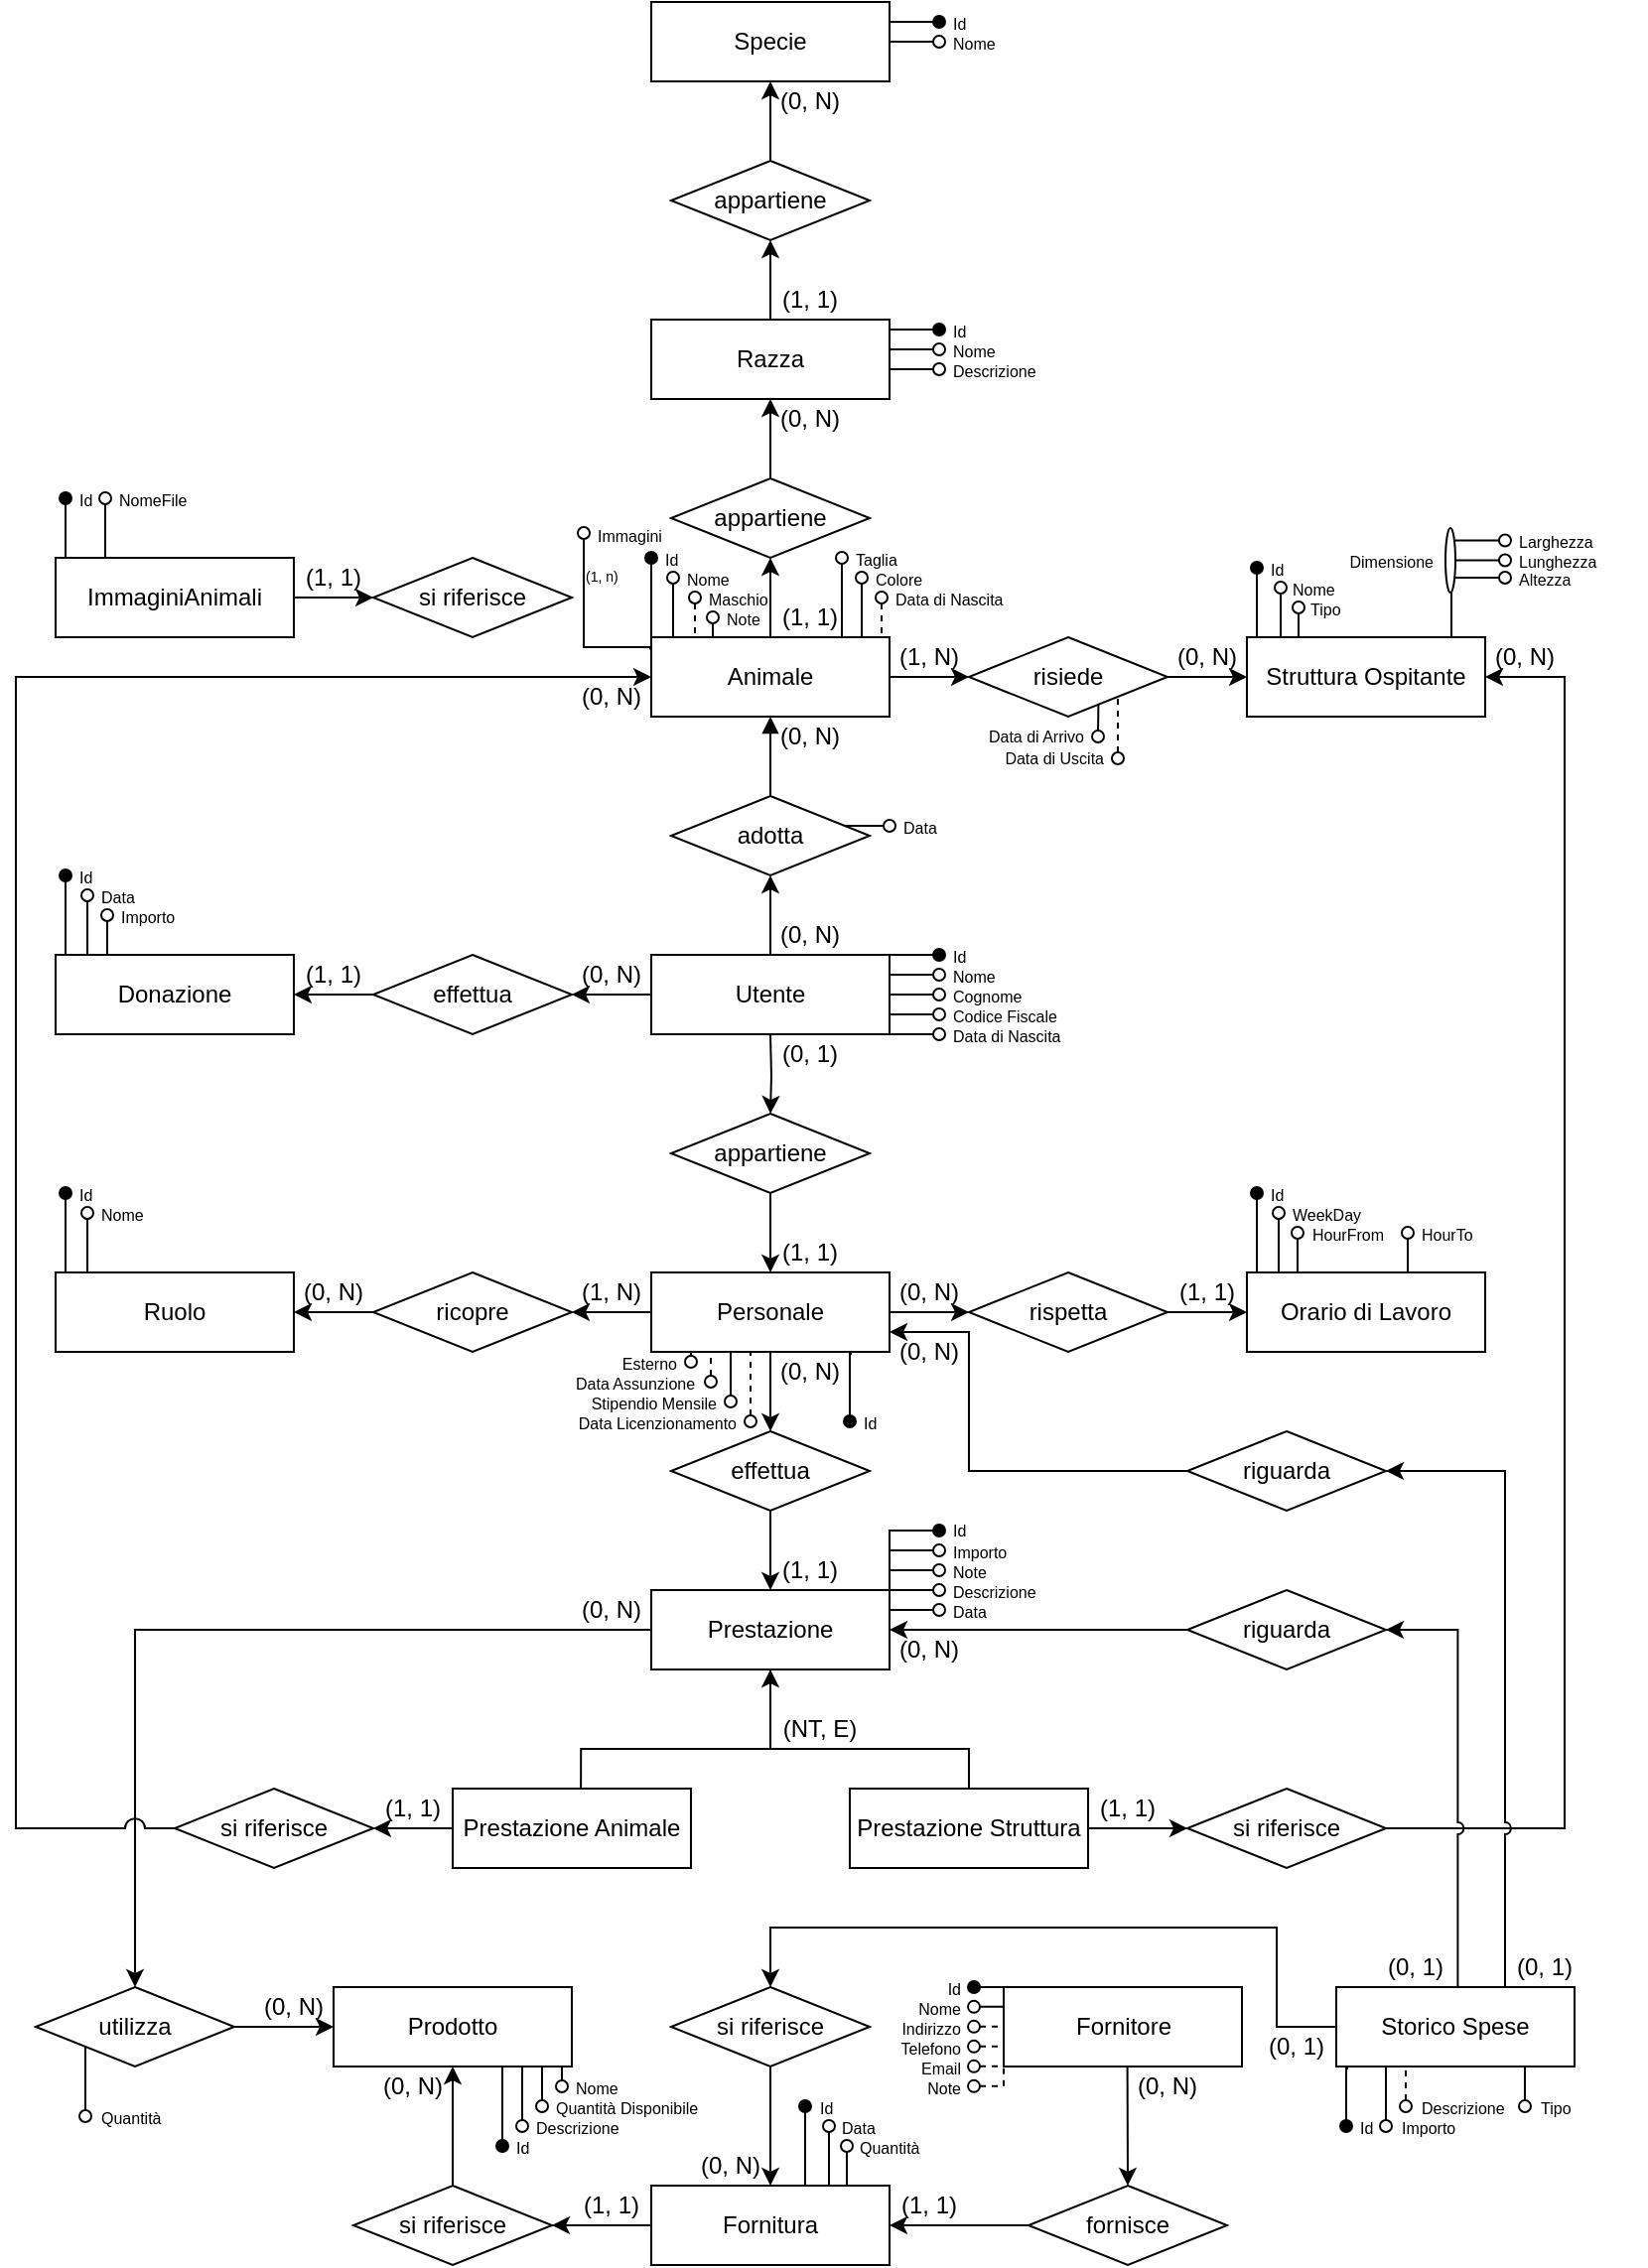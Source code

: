 <mxfile version="23.1.5" type="device">
  <diagram id="C5RBs43oDa-KdzZeNtuy" name="Page-1">
    <mxGraphModel dx="896" dy="494" grid="1" gridSize="5" guides="1" tooltips="1" connect="1" arrows="1" fold="1" page="1" pageScale="1" pageWidth="827" pageHeight="1169" math="0" shadow="0">
      <root>
        <mxCell id="WIyWlLk6GJQsqaUBKTNV-0" />
        <object label="immaginiAnimali" id="BoeIhIVoKbpGk3FmUMQz-182">
          <mxCell parent="WIyWlLk6GJQsqaUBKTNV-0" />
        </object>
        <mxCell id="QWO8vgkVDqZWM68zxsy_-0" value="ImmaginiAnimali" style="rounded=0;whiteSpace=wrap;html=1;" parent="BoeIhIVoKbpGk3FmUMQz-182" vertex="1">
          <mxGeometry x="40" y="300" width="120" height="40" as="geometry" />
        </mxCell>
        <mxCell id="BoeIhIVoKbpGk3FmUMQz-132" value="(1, 1)" style="text;html=1;align=center;verticalAlign=middle;whiteSpace=wrap;rounded=0;" parent="BoeIhIVoKbpGk3FmUMQz-182" vertex="1">
          <mxGeometry x="160" y="300" width="40" height="20" as="geometry" />
        </mxCell>
        <mxCell id="BoeIhIVoKbpGk3FmUMQz-81" value="" style="edgeStyle=orthogonalEdgeStyle;rounded=0;orthogonalLoop=1;jettySize=auto;html=1;" parent="BoeIhIVoKbpGk3FmUMQz-182" source="QWO8vgkVDqZWM68zxsy_-0" target="BoeIhIVoKbpGk3FmUMQz-6" edge="1">
          <mxGeometry relative="1" as="geometry" />
        </mxCell>
        <mxCell id="BoeIhIVoKbpGk3FmUMQz-6" value="si riferisce" style="rhombus;whiteSpace=wrap;html=1;" parent="BoeIhIVoKbpGk3FmUMQz-182" vertex="1">
          <mxGeometry x="200" y="300" width="100" height="40" as="geometry" />
        </mxCell>
        <mxCell id="BoeIhIVoKbpGk3FmUMQz-124" value="&lt;font style=&quot;font-size: 8px;&quot;&gt;NomeFile&lt;/font&gt;" style="text;html=1;align=left;verticalAlign=middle;whiteSpace=wrap;rounded=0;spacingLeft=5;" parent="BoeIhIVoKbpGk3FmUMQz-182" vertex="1">
          <mxGeometry x="65" y="265" width="60" height="10" as="geometry" />
        </mxCell>
        <mxCell id="BoeIhIVoKbpGk3FmUMQz-122" value="&lt;font style=&quot;font-size: 8px;&quot;&gt;Id&lt;/font&gt;" style="text;html=1;align=left;verticalAlign=middle;whiteSpace=wrap;rounded=0;spacingLeft=5;" parent="BoeIhIVoKbpGk3FmUMQz-182" vertex="1">
          <mxGeometry x="45" y="265" width="60" height="10" as="geometry" />
        </mxCell>
        <mxCell id="BoeIhIVoKbpGk3FmUMQz-123" style="edgeStyle=orthogonalEdgeStyle;rounded=0;orthogonalLoop=1;jettySize=auto;html=1;exitX=0;exitY=0.5;exitDx=0;exitDy=0;startArrow=oval;startFill=1;endArrow=none;endFill=0;" parent="BoeIhIVoKbpGk3FmUMQz-182" source="BoeIhIVoKbpGk3FmUMQz-122" edge="1">
          <mxGeometry relative="1" as="geometry">
            <mxPoint x="45" y="300" as="targetPoint" />
            <Array as="points">
              <mxPoint x="45" y="270" />
            </Array>
          </mxGeometry>
        </mxCell>
        <mxCell id="BoeIhIVoKbpGk3FmUMQz-125" style="edgeStyle=orthogonalEdgeStyle;rounded=0;orthogonalLoop=1;jettySize=auto;html=1;exitX=0;exitY=0.5;exitDx=0;exitDy=0;startArrow=oval;startFill=0;endArrow=none;endFill=0;entryX=0.325;entryY=-0.008;entryDx=0;entryDy=0;entryPerimeter=0;" parent="BoeIhIVoKbpGk3FmUMQz-182" source="BoeIhIVoKbpGk3FmUMQz-124" edge="1">
          <mxGeometry relative="1" as="geometry">
            <mxPoint x="64" y="300" as="targetPoint" />
            <Array as="points">
              <mxPoint x="65" y="300" />
            </Array>
          </mxGeometry>
        </mxCell>
        <object label="raffinamento1" id="BoeIhIVoKbpGk3FmUMQz-385">
          <mxCell parent="WIyWlLk6GJQsqaUBKTNV-0" />
        </object>
        <mxCell id="BoeIhIVoKbpGk3FmUMQz-112" value="&lt;font style=&quot;font-size: 8px;&quot;&gt;Id&lt;/font&gt;" style="text;html=1;align=left;verticalAlign=middle;whiteSpace=wrap;rounded=0;spacingLeft=5;" parent="BoeIhIVoKbpGk3FmUMQz-385" vertex="1">
          <mxGeometry x="485" y="180" width="60" height="10" as="geometry" />
        </mxCell>
        <mxCell id="BoeIhIVoKbpGk3FmUMQz-113" style="edgeStyle=orthogonalEdgeStyle;rounded=0;orthogonalLoop=1;jettySize=auto;html=1;exitX=0;exitY=0.5;exitDx=0;exitDy=0;startArrow=oval;startFill=1;endArrow=none;endFill=0;" parent="BoeIhIVoKbpGk3FmUMQz-385" source="BoeIhIVoKbpGk3FmUMQz-112" edge="1">
          <mxGeometry relative="1" as="geometry">
            <mxPoint x="460" y="185" as="targetPoint" />
            <Array as="points">
              <mxPoint x="485" y="185" />
              <mxPoint x="460" y="185" />
            </Array>
          </mxGeometry>
        </mxCell>
        <mxCell id="BoeIhIVoKbpGk3FmUMQz-114" value="&lt;font style=&quot;font-size: 8px;&quot;&gt;Nome&lt;/font&gt;" style="text;html=1;align=left;verticalAlign=middle;whiteSpace=wrap;rounded=0;spacingLeft=5;" parent="BoeIhIVoKbpGk3FmUMQz-385" vertex="1">
          <mxGeometry x="485" y="190" width="60" height="10" as="geometry" />
        </mxCell>
        <mxCell id="BoeIhIVoKbpGk3FmUMQz-115" style="edgeStyle=orthogonalEdgeStyle;rounded=0;orthogonalLoop=1;jettySize=auto;html=1;exitX=0;exitY=0.5;exitDx=0;exitDy=0;startArrow=oval;startFill=0;endArrow=none;endFill=0;" parent="BoeIhIVoKbpGk3FmUMQz-385" source="BoeIhIVoKbpGk3FmUMQz-114" edge="1">
          <mxGeometry relative="1" as="geometry">
            <mxPoint x="460" y="195" as="targetPoint" />
            <Array as="points">
              <mxPoint x="480" y="195" />
            </Array>
          </mxGeometry>
        </mxCell>
        <mxCell id="BoeIhIVoKbpGk3FmUMQz-117" value="&lt;font style=&quot;font-size: 8px;&quot;&gt;Descrizione&lt;/font&gt;" style="text;html=1;align=left;verticalAlign=middle;whiteSpace=wrap;rounded=0;spacingLeft=5;" parent="BoeIhIVoKbpGk3FmUMQz-385" vertex="1">
          <mxGeometry x="485" y="200" width="60" height="10" as="geometry" />
        </mxCell>
        <mxCell id="BoeIhIVoKbpGk3FmUMQz-118" style="edgeStyle=orthogonalEdgeStyle;rounded=0;orthogonalLoop=1;jettySize=auto;html=1;exitX=0;exitY=0.5;exitDx=0;exitDy=0;startArrow=oval;startFill=0;endArrow=none;endFill=0;" parent="BoeIhIVoKbpGk3FmUMQz-385" source="BoeIhIVoKbpGk3FmUMQz-117" edge="1">
          <mxGeometry relative="1" as="geometry">
            <mxPoint x="460" y="205" as="targetPoint" />
            <Array as="points">
              <mxPoint x="480" y="205" />
            </Array>
          </mxGeometry>
        </mxCell>
        <mxCell id="BoeIhIVoKbpGk3FmUMQz-183" value="&lt;font style=&quot;font-size: 8px;&quot;&gt;Id&lt;/font&gt;" style="text;html=1;align=left;verticalAlign=middle;whiteSpace=wrap;rounded=0;spacingLeft=5;" parent="BoeIhIVoKbpGk3FmUMQz-385" vertex="1">
          <mxGeometry x="485" y="25" width="60" height="10" as="geometry" />
        </mxCell>
        <mxCell id="BoeIhIVoKbpGk3FmUMQz-184" style="edgeStyle=orthogonalEdgeStyle;rounded=0;orthogonalLoop=1;jettySize=auto;html=1;exitX=0;exitY=0.5;exitDx=0;exitDy=0;startArrow=oval;startFill=1;endArrow=none;endFill=0;entryX=1;entryY=0.25;entryDx=0;entryDy=0;" parent="BoeIhIVoKbpGk3FmUMQz-385" source="BoeIhIVoKbpGk3FmUMQz-183" target="BoeIhIVoKbpGk3FmUMQz-2" edge="1">
          <mxGeometry relative="1" as="geometry">
            <mxPoint x="460" y="25" as="targetPoint" />
            <Array as="points" />
          </mxGeometry>
        </mxCell>
        <mxCell id="BoeIhIVoKbpGk3FmUMQz-185" value="&lt;font style=&quot;font-size: 8px;&quot;&gt;Nome&lt;/font&gt;" style="text;html=1;align=left;verticalAlign=middle;whiteSpace=wrap;rounded=0;spacingLeft=5;" parent="BoeIhIVoKbpGk3FmUMQz-385" vertex="1">
          <mxGeometry x="485" y="35" width="60" height="10" as="geometry" />
        </mxCell>
        <mxCell id="BoeIhIVoKbpGk3FmUMQz-186" style="edgeStyle=orthogonalEdgeStyle;rounded=0;orthogonalLoop=1;jettySize=auto;html=1;exitX=0;exitY=0.5;exitDx=0;exitDy=0;startArrow=oval;startFill=0;endArrow=none;endFill=0;" parent="BoeIhIVoKbpGk3FmUMQz-385" source="BoeIhIVoKbpGk3FmUMQz-185" edge="1">
          <mxGeometry relative="1" as="geometry">
            <mxPoint x="460" y="40" as="targetPoint" />
            <Array as="points">
              <mxPoint x="480" y="40" />
            </Array>
          </mxGeometry>
        </mxCell>
        <mxCell id="BoeIhIVoKbpGk3FmUMQz-79" value="" style="edgeStyle=orthogonalEdgeStyle;rounded=0;orthogonalLoop=1;jettySize=auto;html=1;" parent="BoeIhIVoKbpGk3FmUMQz-385" source="BoeIhIVoKbpGk3FmUMQz-1" target="BoeIhIVoKbpGk3FmUMQz-4" edge="1">
          <mxGeometry relative="1" as="geometry" />
        </mxCell>
        <mxCell id="BoeIhIVoKbpGk3FmUMQz-1" value="Razza" style="rounded=0;whiteSpace=wrap;html=1;" parent="BoeIhIVoKbpGk3FmUMQz-385" vertex="1">
          <mxGeometry x="340" y="180" width="120" height="40" as="geometry" />
        </mxCell>
        <mxCell id="BoeIhIVoKbpGk3FmUMQz-2" value="Specie" style="rounded=0;whiteSpace=wrap;html=1;" parent="BoeIhIVoKbpGk3FmUMQz-385" vertex="1">
          <mxGeometry x="340" y="20" width="120" height="40" as="geometry" />
        </mxCell>
        <mxCell id="BoeIhIVoKbpGk3FmUMQz-77" value="" style="edgeStyle=orthogonalEdgeStyle;rounded=0;orthogonalLoop=1;jettySize=auto;html=1;" parent="BoeIhIVoKbpGk3FmUMQz-385" source="BoeIhIVoKbpGk3FmUMQz-3" target="BoeIhIVoKbpGk3FmUMQz-5" edge="1">
          <mxGeometry relative="1" as="geometry" />
        </mxCell>
        <mxCell id="BoeIhIVoKbpGk3FmUMQz-80" value="" style="edgeStyle=orthogonalEdgeStyle;rounded=0;orthogonalLoop=1;jettySize=auto;html=1;" parent="BoeIhIVoKbpGk3FmUMQz-385" source="BoeIhIVoKbpGk3FmUMQz-4" target="BoeIhIVoKbpGk3FmUMQz-2" edge="1">
          <mxGeometry relative="1" as="geometry" />
        </mxCell>
        <mxCell id="BoeIhIVoKbpGk3FmUMQz-4" value="appartiene" style="rhombus;whiteSpace=wrap;html=1;" parent="BoeIhIVoKbpGk3FmUMQz-385" vertex="1">
          <mxGeometry x="350" y="100" width="100" height="40" as="geometry" />
        </mxCell>
        <mxCell id="BoeIhIVoKbpGk3FmUMQz-78" value="" style="edgeStyle=orthogonalEdgeStyle;rounded=0;orthogonalLoop=1;jettySize=auto;html=1;" parent="BoeIhIVoKbpGk3FmUMQz-385" source="BoeIhIVoKbpGk3FmUMQz-5" target="BoeIhIVoKbpGk3FmUMQz-1" edge="1">
          <mxGeometry relative="1" as="geometry" />
        </mxCell>
        <mxCell id="BoeIhIVoKbpGk3FmUMQz-5" value="appartiene" style="rhombus;whiteSpace=wrap;html=1;" parent="BoeIhIVoKbpGk3FmUMQz-385" vertex="1">
          <mxGeometry x="350" y="260" width="100" height="40" as="geometry" />
        </mxCell>
        <mxCell id="BoeIhIVoKbpGk3FmUMQz-127" value="(0, N)" style="text;html=1;align=center;verticalAlign=middle;whiteSpace=wrap;rounded=0;" parent="BoeIhIVoKbpGk3FmUMQz-385" vertex="1">
          <mxGeometry x="400" y="60" width="40" height="20" as="geometry" />
        </mxCell>
        <mxCell id="BoeIhIVoKbpGk3FmUMQz-128" value="(1, 1)" style="text;html=1;align=center;verticalAlign=middle;whiteSpace=wrap;rounded=0;" parent="BoeIhIVoKbpGk3FmUMQz-385" vertex="1">
          <mxGeometry x="400" y="160" width="40" height="20" as="geometry" />
        </mxCell>
        <mxCell id="BoeIhIVoKbpGk3FmUMQz-129" value="(0, N)" style="text;html=1;align=center;verticalAlign=middle;whiteSpace=wrap;rounded=0;" parent="BoeIhIVoKbpGk3FmUMQz-385" vertex="1">
          <mxGeometry x="400" y="220" width="40" height="20" as="geometry" />
        </mxCell>
        <mxCell id="BoeIhIVoKbpGk3FmUMQz-130" value="(1, 1)" style="text;html=1;align=center;verticalAlign=middle;whiteSpace=wrap;rounded=0;" parent="BoeIhIVoKbpGk3FmUMQz-385" vertex="1">
          <mxGeometry x="400" y="320" width="40" height="20" as="geometry" />
        </mxCell>
        <object label="Attributi" id="BoeIhIVoKbpGk3FmUMQz-98">
          <mxCell parent="WIyWlLk6GJQsqaUBKTNV-0" />
        </object>
        <mxCell id="BoeIhIVoKbpGk3FmUMQz-236" value="&lt;font style=&quot;font-size: 8px;&quot;&gt;Id&lt;/font&gt;" style="text;html=1;align=left;verticalAlign=middle;whiteSpace=wrap;rounded=0;spacingLeft=5;" parent="BoeIhIVoKbpGk3FmUMQz-98" vertex="1">
          <mxGeometry x="645" y="300" width="15" height="10" as="geometry" />
        </mxCell>
        <mxCell id="BoeIhIVoKbpGk3FmUMQz-237" style="edgeStyle=orthogonalEdgeStyle;rounded=0;orthogonalLoop=1;jettySize=auto;html=1;exitX=0;exitY=0.5;exitDx=0;exitDy=0;startArrow=oval;startFill=1;endArrow=none;endFill=0;" parent="BoeIhIVoKbpGk3FmUMQz-98" source="BoeIhIVoKbpGk3FmUMQz-236" edge="1">
          <mxGeometry relative="1" as="geometry">
            <mxPoint x="645" y="345" as="targetPoint" />
            <Array as="points">
              <mxPoint x="645" y="315" />
            </Array>
          </mxGeometry>
        </mxCell>
        <mxCell id="BoeIhIVoKbpGk3FmUMQz-238" style="edgeStyle=orthogonalEdgeStyle;rounded=0;orthogonalLoop=1;jettySize=auto;html=1;exitX=0;exitY=0.5;exitDx=0;exitDy=0;startArrow=oval;startFill=0;endArrow=none;endFill=0;entryX=0.325;entryY=-0.008;entryDx=0;entryDy=0;entryPerimeter=0;" parent="BoeIhIVoKbpGk3FmUMQz-98" edge="1">
          <mxGeometry relative="1" as="geometry">
            <mxPoint x="656" y="345" as="targetPoint" />
            <Array as="points">
              <mxPoint x="657" y="345" />
            </Array>
            <mxPoint x="657" y="315" as="sourcePoint" />
          </mxGeometry>
        </mxCell>
        <mxCell id="BoeIhIVoKbpGk3FmUMQz-239" value="&lt;font style=&quot;font-size: 8px;&quot;&gt;Nome&lt;/font&gt;" style="text;html=1;align=left;verticalAlign=middle;whiteSpace=wrap;rounded=0;spacingLeft=5;" parent="BoeIhIVoKbpGk3FmUMQz-98" vertex="1">
          <mxGeometry x="656" y="310" width="60" height="10" as="geometry" />
        </mxCell>
        <mxCell id="BoeIhIVoKbpGk3FmUMQz-241" value="&lt;font style=&quot;font-size: 8px;&quot;&gt;Tipo&lt;/font&gt;" style="text;html=1;align=left;verticalAlign=middle;whiteSpace=wrap;rounded=0;spacingLeft=5;" parent="BoeIhIVoKbpGk3FmUMQz-98" vertex="1">
          <mxGeometry x="665" y="320" width="60" height="10" as="geometry" />
        </mxCell>
        <mxCell id="BoeIhIVoKbpGk3FmUMQz-243" style="edgeStyle=orthogonalEdgeStyle;rounded=0;orthogonalLoop=1;jettySize=auto;html=1;exitX=0;exitY=0.5;exitDx=0;exitDy=0;startArrow=oval;startFill=0;endArrow=none;endFill=0;entryX=0.325;entryY=-0.008;entryDx=0;entryDy=0;entryPerimeter=0;" parent="BoeIhIVoKbpGk3FmUMQz-98" edge="1">
          <mxGeometry relative="1" as="geometry">
            <mxPoint x="665" y="355" as="targetPoint" />
            <Array as="points">
              <mxPoint x="666" y="355" />
            </Array>
            <mxPoint x="666" y="325" as="sourcePoint" />
          </mxGeometry>
        </mxCell>
        <mxCell id="BoeIhIVoKbpGk3FmUMQz-244" style="edgeStyle=orthogonalEdgeStyle;rounded=0;orthogonalLoop=1;jettySize=auto;html=1;exitX=0;exitY=0.5;exitDx=0;exitDy=0;startArrow=none;startFill=0;endArrow=none;endFill=0;entryX=0.325;entryY=-0.008;entryDx=0;entryDy=0;entryPerimeter=0;" parent="BoeIhIVoKbpGk3FmUMQz-98" edge="1">
          <mxGeometry relative="1" as="geometry">
            <mxPoint x="742" y="347.5" as="targetPoint" />
            <Array as="points">
              <mxPoint x="743" y="347.5" />
            </Array>
            <mxPoint x="743" y="317.5" as="sourcePoint" />
          </mxGeometry>
        </mxCell>
        <mxCell id="BoeIhIVoKbpGk3FmUMQz-245" value="&lt;font style=&quot;font-size: 8px;&quot;&gt;Dimensione&lt;/font&gt;" style="text;html=1;align=right;verticalAlign=middle;whiteSpace=wrap;rounded=0;spacingLeft=0;spacingRight=-1;" parent="BoeIhIVoKbpGk3FmUMQz-98" vertex="1">
          <mxGeometry x="680" y="296.25" width="55" height="10" as="geometry" />
        </mxCell>
        <mxCell id="BoeIhIVoKbpGk3FmUMQz-248" value="" style="ellipse;whiteSpace=wrap;html=1;" parent="BoeIhIVoKbpGk3FmUMQz-98" vertex="1">
          <mxGeometry x="740" y="285" width="5" height="32.5" as="geometry" />
        </mxCell>
        <mxCell id="BoeIhIVoKbpGk3FmUMQz-249" value="&lt;font style=&quot;font-size: 8px;&quot;&gt;Larghezza&lt;/font&gt;" style="text;html=1;align=left;verticalAlign=middle;whiteSpace=wrap;rounded=0;spacingLeft=5;" parent="BoeIhIVoKbpGk3FmUMQz-98" vertex="1">
          <mxGeometry x="770" y="286.25" width="60" height="10" as="geometry" />
        </mxCell>
        <mxCell id="BoeIhIVoKbpGk3FmUMQz-250" style="edgeStyle=orthogonalEdgeStyle;rounded=0;orthogonalLoop=1;jettySize=auto;html=1;exitX=0;exitY=0.5;exitDx=0;exitDy=0;startArrow=oval;startFill=0;endArrow=none;endFill=0;" parent="BoeIhIVoKbpGk3FmUMQz-98" source="BoeIhIVoKbpGk3FmUMQz-249" edge="1">
          <mxGeometry relative="1" as="geometry">
            <mxPoint x="745" y="291.25" as="targetPoint" />
            <Array as="points">
              <mxPoint x="765" y="291.25" />
            </Array>
          </mxGeometry>
        </mxCell>
        <mxCell id="BoeIhIVoKbpGk3FmUMQz-251" value="&lt;font style=&quot;font-size: 8px;&quot;&gt;Lunghezza&lt;/font&gt;" style="text;html=1;align=left;verticalAlign=middle;whiteSpace=wrap;rounded=0;spacingLeft=5;" parent="BoeIhIVoKbpGk3FmUMQz-98" vertex="1">
          <mxGeometry x="770" y="296.25" width="60" height="10" as="geometry" />
        </mxCell>
        <mxCell id="BoeIhIVoKbpGk3FmUMQz-252" style="edgeStyle=orthogonalEdgeStyle;rounded=0;orthogonalLoop=1;jettySize=auto;html=1;exitX=0;exitY=0.5;exitDx=0;exitDy=0;startArrow=oval;startFill=0;endArrow=none;endFill=0;" parent="BoeIhIVoKbpGk3FmUMQz-98" source="BoeIhIVoKbpGk3FmUMQz-251" edge="1">
          <mxGeometry relative="1" as="geometry">
            <mxPoint x="745" y="301.25" as="targetPoint" />
            <Array as="points">
              <mxPoint x="765" y="301.25" />
            </Array>
          </mxGeometry>
        </mxCell>
        <mxCell id="BoeIhIVoKbpGk3FmUMQz-253" value="&lt;font style=&quot;font-size: 8px;&quot;&gt;Altezza&lt;/font&gt;" style="text;html=1;align=left;verticalAlign=middle;whiteSpace=wrap;rounded=0;spacingLeft=5;" parent="BoeIhIVoKbpGk3FmUMQz-98" vertex="1">
          <mxGeometry x="770" y="305" width="60" height="10" as="geometry" />
        </mxCell>
        <mxCell id="BoeIhIVoKbpGk3FmUMQz-254" style="edgeStyle=orthogonalEdgeStyle;rounded=0;orthogonalLoop=1;jettySize=auto;html=1;exitX=0;exitY=0.5;exitDx=0;exitDy=0;startArrow=oval;startFill=0;endArrow=none;endFill=0;" parent="BoeIhIVoKbpGk3FmUMQz-98" source="BoeIhIVoKbpGk3FmUMQz-253" edge="1">
          <mxGeometry relative="1" as="geometry">
            <mxPoint x="745" y="310" as="targetPoint" />
            <Array as="points">
              <mxPoint x="765" y="310" />
            </Array>
          </mxGeometry>
        </mxCell>
        <mxCell id="BoeIhIVoKbpGk3FmUMQz-289" style="edgeStyle=orthogonalEdgeStyle;rounded=0;orthogonalLoop=1;jettySize=auto;html=1;exitX=0;exitY=0.5;exitDx=0;exitDy=0;startArrow=oval;startFill=0;endArrow=none;endFill=0;" parent="BoeIhIVoKbpGk3FmUMQz-98" source="BoeIhIVoKbpGk3FmUMQz-292" edge="1">
          <mxGeometry relative="1" as="geometry">
            <mxPoint x="460" y="830" as="targetPoint" />
            <Array as="points">
              <mxPoint x="480" y="830" />
            </Array>
          </mxGeometry>
        </mxCell>
        <mxCell id="BoeIhIVoKbpGk3FmUMQz-290" style="edgeStyle=orthogonalEdgeStyle;rounded=0;orthogonalLoop=1;jettySize=auto;html=1;exitX=0;exitY=0.5;exitDx=0;exitDy=0;startArrow=oval;startFill=0;endArrow=none;endFill=0;" parent="BoeIhIVoKbpGk3FmUMQz-98" source="BoeIhIVoKbpGk3FmUMQz-291" edge="1">
          <mxGeometry relative="1" as="geometry">
            <mxPoint x="460" y="820" as="targetPoint" />
            <Array as="points">
              <mxPoint x="485" y="820" />
              <mxPoint x="460" y="820" />
            </Array>
          </mxGeometry>
        </mxCell>
        <mxCell id="BoeIhIVoKbpGk3FmUMQz-291" value="&lt;font style=&quot;font-size: 8px;&quot;&gt;Descrizione&lt;/font&gt;" style="text;html=1;align=left;verticalAlign=middle;whiteSpace=wrap;rounded=0;spacingLeft=5;" parent="BoeIhIVoKbpGk3FmUMQz-98" vertex="1">
          <mxGeometry x="485" y="815" width="60" height="10" as="geometry" />
        </mxCell>
        <mxCell id="BoeIhIVoKbpGk3FmUMQz-292" value="&lt;font style=&quot;font-size: 8px;&quot;&gt;Data&lt;/font&gt;" style="text;html=1;align=left;verticalAlign=middle;whiteSpace=wrap;rounded=0;spacingLeft=5;" parent="BoeIhIVoKbpGk3FmUMQz-98" vertex="1">
          <mxGeometry x="485" y="825" width="60" height="10" as="geometry" />
        </mxCell>
        <mxCell id="BoeIhIVoKbpGk3FmUMQz-293" style="edgeStyle=orthogonalEdgeStyle;rounded=0;orthogonalLoop=1;jettySize=auto;html=1;exitX=0;exitY=0.5;exitDx=0;exitDy=0;startArrow=oval;startFill=1;endArrow=none;endFill=0;entryX=1;entryY=0;entryDx=0;entryDy=0;" parent="BoeIhIVoKbpGk3FmUMQz-98" source="BoeIhIVoKbpGk3FmUMQz-294" edge="1" target="BoeIhIVoKbpGk3FmUMQz-42">
          <mxGeometry relative="1" as="geometry">
            <mxPoint x="460" y="840" as="targetPoint" />
            <Array as="points">
              <mxPoint x="485" y="790" />
              <mxPoint x="460" y="790" />
            </Array>
          </mxGeometry>
        </mxCell>
        <mxCell id="BoeIhIVoKbpGk3FmUMQz-294" value="Id" style="text;html=1;align=left;verticalAlign=middle;whiteSpace=wrap;rounded=0;spacingLeft=5;fontSize=8;" parent="BoeIhIVoKbpGk3FmUMQz-98" vertex="1">
          <mxGeometry x="485" y="785" width="60" height="10" as="geometry" />
        </mxCell>
        <mxCell id="BoeIhIVoKbpGk3FmUMQz-295" style="edgeStyle=orthogonalEdgeStyle;rounded=0;orthogonalLoop=1;jettySize=auto;html=1;exitX=0;exitY=0.5;exitDx=0;exitDy=0;startArrow=oval;startFill=0;endArrow=none;endFill=0;" parent="BoeIhIVoKbpGk3FmUMQz-98" source="BoeIhIVoKbpGk3FmUMQz-296" edge="1">
          <mxGeometry relative="1" as="geometry">
            <mxPoint x="460" y="800" as="targetPoint" />
            <Array as="points">
              <mxPoint x="480" y="800" />
            </Array>
          </mxGeometry>
        </mxCell>
        <mxCell id="BoeIhIVoKbpGk3FmUMQz-296" value="&lt;font style=&quot;font-size: 8px;&quot;&gt;Importo&lt;/font&gt;" style="text;html=1;align=left;verticalAlign=middle;whiteSpace=wrap;rounded=0;spacingLeft=5;" parent="BoeIhIVoKbpGk3FmUMQz-98" vertex="1">
          <mxGeometry x="485" y="795" width="60" height="10" as="geometry" />
        </mxCell>
        <mxCell id="BoeIhIVoKbpGk3FmUMQz-297" style="edgeStyle=orthogonalEdgeStyle;rounded=0;orthogonalLoop=1;jettySize=auto;html=1;exitX=0;exitY=0.5;exitDx=0;exitDy=0;startArrow=oval;startFill=0;endArrow=none;endFill=0;" parent="BoeIhIVoKbpGk3FmUMQz-98" source="BoeIhIVoKbpGk3FmUMQz-298" edge="1">
          <mxGeometry relative="1" as="geometry">
            <mxPoint x="460" y="810" as="targetPoint" />
            <Array as="points">
              <mxPoint x="480" y="810" />
            </Array>
          </mxGeometry>
        </mxCell>
        <mxCell id="BoeIhIVoKbpGk3FmUMQz-298" value="&lt;font style=&quot;font-size: 8px;&quot;&gt;Note&lt;/font&gt;" style="text;html=1;align=left;verticalAlign=middle;whiteSpace=wrap;rounded=0;spacingLeft=5;" parent="BoeIhIVoKbpGk3FmUMQz-98" vertex="1">
          <mxGeometry x="485" y="805" width="85" height="10" as="geometry" />
        </mxCell>
        <mxCell id="BoeIhIVoKbpGk3FmUMQz-300" value="&lt;font style=&quot;font-size: 8px;&quot;&gt;Quantità&lt;/font&gt;" style="text;html=1;align=left;verticalAlign=middle;whiteSpace=wrap;rounded=0;spacingLeft=5;" parent="BoeIhIVoKbpGk3FmUMQz-98" vertex="1">
          <mxGeometry x="56" y="1080" width="60" height="10" as="geometry" />
        </mxCell>
        <mxCell id="BoeIhIVoKbpGk3FmUMQz-336" style="edgeStyle=orthogonalEdgeStyle;rounded=0;orthogonalLoop=1;jettySize=auto;html=1;startArrow=oval;startFill=0;endArrow=none;endFill=0;entryX=0;entryY=1;entryDx=0;entryDy=0;" parent="BoeIhIVoKbpGk3FmUMQz-98" edge="1">
          <mxGeometry relative="1" as="geometry">
            <mxPoint x="710" y="1055" as="targetPoint" />
            <Array as="points">
              <mxPoint x="710" y="1090" />
            </Array>
            <mxPoint x="710" y="1090" as="sourcePoint" />
          </mxGeometry>
        </mxCell>
        <mxCell id="BoeIhIVoKbpGk3FmUMQz-337" style="edgeStyle=orthogonalEdgeStyle;rounded=0;orthogonalLoop=1;jettySize=auto;html=1;exitX=0;exitY=0.5;exitDx=0;exitDy=0;startArrow=oval;startFill=1;endArrow=none;endFill=0;entryX=0.046;entryY=1.022;entryDx=0;entryDy=0;entryPerimeter=0;" parent="BoeIhIVoKbpGk3FmUMQz-98" source="BoeIhIVoKbpGk3FmUMQz-338" edge="1">
          <mxGeometry relative="1" as="geometry">
            <mxPoint x="691" y="1061" as="targetPoint" />
            <Array as="points">
              <mxPoint x="690" y="1090" />
              <mxPoint x="690" y="1061" />
            </Array>
          </mxGeometry>
        </mxCell>
        <mxCell id="BoeIhIVoKbpGk3FmUMQz-338" value="&lt;font style=&quot;font-size: 8px;&quot;&gt;Id&lt;/font&gt;" style="text;html=1;align=left;verticalAlign=middle;whiteSpace=wrap;rounded=0;spacingLeft=5;" parent="BoeIhIVoKbpGk3FmUMQz-98" vertex="1">
          <mxGeometry x="690" y="1085" width="15" height="10" as="geometry" />
        </mxCell>
        <mxCell id="BoeIhIVoKbpGk3FmUMQz-339" value="&lt;font style=&quot;font-size: 8px;&quot;&gt;Importo&lt;/font&gt;" style="text;html=1;align=left;verticalAlign=middle;whiteSpace=wrap;rounded=0;spacingLeft=5;" parent="BoeIhIVoKbpGk3FmUMQz-98" vertex="1">
          <mxGeometry x="711" y="1085" width="60" height="10" as="geometry" />
        </mxCell>
        <mxCell id="BoeIhIVoKbpGk3FmUMQz-340" style="edgeStyle=orthogonalEdgeStyle;rounded=0;orthogonalLoop=1;jettySize=auto;html=1;startArrow=oval;startFill=0;endArrow=none;endFill=0;entryX=0;entryY=1;entryDx=0;entryDy=0;dashed=1;" parent="BoeIhIVoKbpGk3FmUMQz-98" edge="1">
          <mxGeometry relative="1" as="geometry">
            <mxPoint x="720" y="1045" as="targetPoint" />
            <Array as="points">
              <mxPoint x="720" y="1080" />
            </Array>
            <mxPoint x="720" y="1080" as="sourcePoint" />
          </mxGeometry>
        </mxCell>
        <mxCell id="BoeIhIVoKbpGk3FmUMQz-342" value="&lt;font style=&quot;font-size: 8px;&quot;&gt;Descrizione&lt;/font&gt;" style="text;html=1;align=left;verticalAlign=middle;whiteSpace=wrap;rounded=0;spacingLeft=5;" parent="BoeIhIVoKbpGk3FmUMQz-98" vertex="1">
          <mxGeometry x="721" y="1075" width="60" height="10" as="geometry" />
        </mxCell>
        <mxCell id="WIyWlLk6GJQsqaUBKTNV-1" style="" parent="WIyWlLk6GJQsqaUBKTNV-0" />
        <mxCell id="BoeIhIVoKbpGk3FmUMQz-83" value="" style="edgeStyle=orthogonalEdgeStyle;rounded=0;orthogonalLoop=1;jettySize=auto;html=1;" parent="WIyWlLk6GJQsqaUBKTNV-1" source="BoeIhIVoKbpGk3FmUMQz-3" target="BoeIhIVoKbpGk3FmUMQz-39" edge="1">
          <mxGeometry relative="1" as="geometry" />
        </mxCell>
        <mxCell id="BoeIhIVoKbpGk3FmUMQz-38" value="Struttura Ospitante" style="rounded=0;whiteSpace=wrap;html=1;" parent="WIyWlLk6GJQsqaUBKTNV-1" vertex="1">
          <mxGeometry x="640" y="340" width="120" height="40" as="geometry" />
        </mxCell>
        <mxCell id="BoeIhIVoKbpGk3FmUMQz-40" value="" style="edgeStyle=orthogonalEdgeStyle;rounded=0;orthogonalLoop=1;jettySize=auto;html=1;" parent="WIyWlLk6GJQsqaUBKTNV-1" source="BoeIhIVoKbpGk3FmUMQz-39" target="BoeIhIVoKbpGk3FmUMQz-38" edge="1">
          <mxGeometry relative="1" as="geometry" />
        </mxCell>
        <mxCell id="BoeIhIVoKbpGk3FmUMQz-39" value="risiede" style="rhombus;whiteSpace=wrap;html=1;" parent="WIyWlLk6GJQsqaUBKTNV-1" vertex="1">
          <mxGeometry x="500" y="340" width="100" height="40" as="geometry" />
        </mxCell>
        <mxCell id="BoeIhIVoKbpGk3FmUMQz-88" value="" style="edgeStyle=orthogonalEdgeStyle;rounded=0;orthogonalLoop=1;jettySize=auto;html=1;exitX=0;exitY=0.5;exitDx=0;exitDy=0;" parent="WIyWlLk6GJQsqaUBKTNV-1" source="BoeIhIVoKbpGk3FmUMQz-175" target="BoeIhIVoKbpGk3FmUMQz-52" edge="1">
          <mxGeometry relative="1" as="geometry" />
        </mxCell>
        <mxCell id="BoeIhIVoKbpGk3FmUMQz-89" value="" style="edgeStyle=orthogonalEdgeStyle;rounded=0;orthogonalLoop=1;jettySize=auto;html=1;exitX=1;exitY=0.5;exitDx=0;exitDy=0;" parent="WIyWlLk6GJQsqaUBKTNV-1" source="BoeIhIVoKbpGk3FmUMQz-176" target="BoeIhIVoKbpGk3FmUMQz-49" edge="1">
          <mxGeometry relative="1" as="geometry" />
        </mxCell>
        <mxCell id="BoeIhIVoKbpGk3FmUMQz-178" style="edgeStyle=orthogonalEdgeStyle;rounded=0;orthogonalLoop=1;jettySize=auto;html=1;endArrow=none;endFill=0;" parent="WIyWlLk6GJQsqaUBKTNV-1" source="BoeIhIVoKbpGk3FmUMQz-42" target="BoeIhIVoKbpGk3FmUMQz-176" edge="1">
          <mxGeometry relative="1" as="geometry">
            <Array as="points">
              <mxPoint x="400" y="900" />
              <mxPoint x="500" y="900" />
            </Array>
          </mxGeometry>
        </mxCell>
        <mxCell id="BoeIhIVoKbpGk3FmUMQz-91" value="" style="edgeStyle=elbowEdgeStyle;rounded=0;orthogonalLoop=1;jettySize=auto;html=1;exitX=0;exitY=0.5;exitDx=0;exitDy=0;jumpStyle=arc;" parent="WIyWlLk6GJQsqaUBKTNV-1" source="BoeIhIVoKbpGk3FmUMQz-42" target="BoeIhIVoKbpGk3FmUMQz-56" edge="1">
          <mxGeometry relative="1" as="geometry">
            <mxPoint x="285" y="795" as="sourcePoint" />
            <Array as="points">
              <mxPoint x="80" y="940" />
            </Array>
          </mxGeometry>
        </mxCell>
        <mxCell id="BoeIhIVoKbpGk3FmUMQz-42" value="Prestazione" style="rounded=0;whiteSpace=wrap;html=1;" parent="WIyWlLk6GJQsqaUBKTNV-1" vertex="1">
          <mxGeometry x="340" y="820" width="120" height="40" as="geometry" />
        </mxCell>
        <mxCell id="BoeIhIVoKbpGk3FmUMQz-45" value="" style="edgeStyle=orthogonalEdgeStyle;rounded=0;orthogonalLoop=1;jettySize=auto;html=1;" parent="WIyWlLk6GJQsqaUBKTNV-1" source="BoeIhIVoKbpGk3FmUMQz-43" target="BoeIhIVoKbpGk3FmUMQz-42" edge="1">
          <mxGeometry relative="1" as="geometry" />
        </mxCell>
        <mxCell id="BoeIhIVoKbpGk3FmUMQz-51" style="edgeStyle=orthogonalEdgeStyle;rounded=0;orthogonalLoop=1;jettySize=auto;html=1;entryX=1;entryY=0.5;entryDx=0;entryDy=0;exitX=1;exitY=0.5;exitDx=0;exitDy=0;jumpStyle=arc;" parent="WIyWlLk6GJQsqaUBKTNV-1" source="BoeIhIVoKbpGk3FmUMQz-49" target="BoeIhIVoKbpGk3FmUMQz-38" edge="1">
          <mxGeometry relative="1" as="geometry">
            <Array as="points">
              <mxPoint x="800" y="940" />
              <mxPoint x="800" y="360" />
            </Array>
          </mxGeometry>
        </mxCell>
        <mxCell id="BoeIhIVoKbpGk3FmUMQz-43" value="effettua" style="rhombus;whiteSpace=wrap;html=1;" parent="WIyWlLk6GJQsqaUBKTNV-1" vertex="1">
          <mxGeometry x="350" y="740" width="100" height="40" as="geometry" />
        </mxCell>
        <mxCell id="BoeIhIVoKbpGk3FmUMQz-54" style="edgeStyle=orthogonalEdgeStyle;rounded=0;orthogonalLoop=1;jettySize=auto;html=1;entryX=0;entryY=0.5;entryDx=0;entryDy=0;exitX=0;exitY=0.5;exitDx=0;exitDy=0;jumpStyle=arc;jumpSize=10;" parent="WIyWlLk6GJQsqaUBKTNV-1" source="BoeIhIVoKbpGk3FmUMQz-52" target="BoeIhIVoKbpGk3FmUMQz-3" edge="1">
          <mxGeometry relative="1" as="geometry">
            <Array as="points">
              <mxPoint x="20" y="940" />
              <mxPoint x="20" y="360" />
            </Array>
          </mxGeometry>
        </mxCell>
        <mxCell id="BoeIhIVoKbpGk3FmUMQz-49" value="si riferisce" style="rhombus;whiteSpace=wrap;html=1;" parent="WIyWlLk6GJQsqaUBKTNV-1" vertex="1">
          <mxGeometry x="610" y="920" width="100" height="40" as="geometry" />
        </mxCell>
        <mxCell id="BoeIhIVoKbpGk3FmUMQz-52" value="si riferisce" style="rhombus;whiteSpace=wrap;html=1;" parent="WIyWlLk6GJQsqaUBKTNV-1" vertex="1">
          <mxGeometry x="100" y="920" width="100" height="40" as="geometry" />
        </mxCell>
        <mxCell id="BoeIhIVoKbpGk3FmUMQz-56" value="utilizza" style="rhombus;whiteSpace=wrap;html=1;" parent="WIyWlLk6GJQsqaUBKTNV-1" vertex="1">
          <mxGeometry x="30" y="1020" width="100" height="40" as="geometry" />
        </mxCell>
        <mxCell id="pvUVwOb5FAfZ0gwJ9Y8m-13" style="edgeStyle=orthogonalEdgeStyle;rounded=0;orthogonalLoop=1;jettySize=auto;html=1;exitX=0.876;exitY=-0.011;exitDx=0;exitDy=0;exitPerimeter=0;entryX=1;entryY=0.5;entryDx=0;entryDy=0;jumpStyle=arc;" edge="1" parent="WIyWlLk6GJQsqaUBKTNV-1" source="BoeIhIVoKbpGk3FmUMQz-75" target="pvUVwOb5FAfZ0gwJ9Y8m-8">
          <mxGeometry relative="1" as="geometry">
            <mxPoint x="605" y="760" as="targetPoint" />
            <Array as="points">
              <mxPoint x="770" y="1021" />
              <mxPoint x="770" y="760" />
            </Array>
          </mxGeometry>
        </mxCell>
        <mxCell id="BoeIhIVoKbpGk3FmUMQz-75" value="Storico Spese" style="rounded=0;whiteSpace=wrap;html=1;" parent="WIyWlLk6GJQsqaUBKTNV-1" vertex="1">
          <mxGeometry x="685" y="1020" width="120" height="40" as="geometry" />
        </mxCell>
        <mxCell id="BoeIhIVoKbpGk3FmUMQz-175" value="Prestazione Animale" style="rounded=0;whiteSpace=wrap;html=1;" parent="WIyWlLk6GJQsqaUBKTNV-1" vertex="1">
          <mxGeometry x="240" y="920" width="120" height="40" as="geometry" />
        </mxCell>
        <mxCell id="BoeIhIVoKbpGk3FmUMQz-176" value="Prestazione Struttura" style="rounded=0;whiteSpace=wrap;html=1;" parent="WIyWlLk6GJQsqaUBKTNV-1" vertex="1">
          <mxGeometry x="440" y="920" width="120" height="40" as="geometry" />
        </mxCell>
        <mxCell id="BoeIhIVoKbpGk3FmUMQz-177" style="edgeStyle=orthogonalEdgeStyle;rounded=0;orthogonalLoop=1;jettySize=auto;html=1;entryX=0.538;entryY=0.013;entryDx=0;entryDy=0;entryPerimeter=0;endArrow=none;endFill=0;startArrow=classic;startFill=1;" parent="WIyWlLk6GJQsqaUBKTNV-1" source="BoeIhIVoKbpGk3FmUMQz-42" target="BoeIhIVoKbpGk3FmUMQz-175" edge="1">
          <mxGeometry relative="1" as="geometry">
            <Array as="points">
              <mxPoint x="400" y="900" />
              <mxPoint x="305" y="900" />
            </Array>
          </mxGeometry>
        </mxCell>
        <mxCell id="BoeIhIVoKbpGk3FmUMQz-417" style="edgeStyle=orthogonalEdgeStyle;rounded=0;orthogonalLoop=1;jettySize=auto;html=1;entryX=0.5;entryY=1;entryDx=0;entryDy=0;startArrow=classic;startFill=1;endArrow=none;endFill=0;" parent="WIyWlLk6GJQsqaUBKTNV-1" source="BoeIhIVoKbpGk3FmUMQz-43" target="BoeIhIVoKbpGk3FmUMQz-24" edge="1">
          <mxGeometry relative="1" as="geometry">
            <mxPoint x="370" y="710" as="targetPoint" />
          </mxGeometry>
        </mxCell>
        <object label="Cardinalità" id="BoeIhIVoKbpGk3FmUMQz-126">
          <mxCell parent="WIyWlLk6GJQsqaUBKTNV-0" />
        </object>
        <mxCell id="BoeIhIVoKbpGk3FmUMQz-133" value="(1, N)" style="text;html=1;align=center;verticalAlign=middle;whiteSpace=wrap;rounded=0;" parent="BoeIhIVoKbpGk3FmUMQz-126" vertex="1">
          <mxGeometry x="460" y="340" width="40" height="20" as="geometry" />
        </mxCell>
        <mxCell id="BoeIhIVoKbpGk3FmUMQz-135" value="(0, N)" style="text;html=1;align=center;verticalAlign=middle;whiteSpace=wrap;rounded=0;" parent="BoeIhIVoKbpGk3FmUMQz-126" vertex="1">
          <mxGeometry x="600" y="340" width="40" height="20" as="geometry" />
        </mxCell>
        <mxCell id="BoeIhIVoKbpGk3FmUMQz-136" value="(0, N)" style="text;html=1;align=center;verticalAlign=middle;whiteSpace=wrap;rounded=0;" parent="BoeIhIVoKbpGk3FmUMQz-126" vertex="1">
          <mxGeometry x="300" y="360" width="40" height="20" as="geometry" />
        </mxCell>
        <mxCell id="BoeIhIVoKbpGk3FmUMQz-146" value="(0, N)" style="text;html=1;align=center;verticalAlign=middle;whiteSpace=wrap;rounded=0;" parent="BoeIhIVoKbpGk3FmUMQz-126" vertex="1">
          <mxGeometry x="400" y="700" width="40" height="20" as="geometry" />
        </mxCell>
        <mxCell id="BoeIhIVoKbpGk3FmUMQz-147" value="(1, 1)" style="text;html=1;align=center;verticalAlign=middle;whiteSpace=wrap;rounded=0;" parent="BoeIhIVoKbpGk3FmUMQz-126" vertex="1">
          <mxGeometry x="400" y="800" width="40" height="20" as="geometry" />
        </mxCell>
        <mxCell id="BoeIhIVoKbpGk3FmUMQz-150" value="(1, 1)" style="text;html=1;align=center;verticalAlign=middle;whiteSpace=wrap;rounded=0;" parent="BoeIhIVoKbpGk3FmUMQz-126" vertex="1">
          <mxGeometry x="200" y="920" width="40" height="20" as="geometry" />
        </mxCell>
        <mxCell id="BoeIhIVoKbpGk3FmUMQz-151" value="(0, N)" style="text;html=1;align=center;verticalAlign=middle;whiteSpace=wrap;rounded=0;" parent="BoeIhIVoKbpGk3FmUMQz-126" vertex="1">
          <mxGeometry x="760" y="340" width="40" height="20" as="geometry" />
        </mxCell>
        <mxCell id="BoeIhIVoKbpGk3FmUMQz-152" value="(0, N)" style="text;html=1;align=center;verticalAlign=middle;whiteSpace=wrap;rounded=0;" parent="BoeIhIVoKbpGk3FmUMQz-126" vertex="1">
          <mxGeometry x="300" y="820" width="40" height="20" as="geometry" />
        </mxCell>
        <mxCell id="BoeIhIVoKbpGk3FmUMQz-153" value="(0, N)" style="text;html=1;align=center;verticalAlign=middle;whiteSpace=wrap;rounded=0;" parent="BoeIhIVoKbpGk3FmUMQz-126" vertex="1">
          <mxGeometry x="140" y="1020" width="40" height="20" as="geometry" />
        </mxCell>
        <mxCell id="BoeIhIVoKbpGk3FmUMQz-179" value="(1, 1)" style="text;html=1;align=center;verticalAlign=middle;whiteSpace=wrap;rounded=0;" parent="BoeIhIVoKbpGk3FmUMQz-126" vertex="1">
          <mxGeometry x="560" y="920" width="40" height="20" as="geometry" />
        </mxCell>
        <mxCell id="BoeIhIVoKbpGk3FmUMQz-181" value="(NT, E)" style="text;html=1;align=center;verticalAlign=middle;whiteSpace=wrap;rounded=0;" parent="BoeIhIVoKbpGk3FmUMQz-126" vertex="1">
          <mxGeometry x="400" y="880" width="50" height="20" as="geometry" />
        </mxCell>
        <mxCell id="pvUVwOb5FAfZ0gwJ9Y8m-2" style="edgeStyle=orthogonalEdgeStyle;rounded=0;orthogonalLoop=1;jettySize=auto;html=1;startArrow=oval;startFill=0;endArrow=none;endFill=0;entryX=0.652;entryY=0.845;entryDx=0;entryDy=0;entryPerimeter=0;" edge="1" parent="BoeIhIVoKbpGk3FmUMQz-126" target="BoeIhIVoKbpGk3FmUMQz-39">
          <mxGeometry relative="1" as="geometry">
            <mxPoint x="569" y="375" as="targetPoint" />
            <Array as="points" />
            <mxPoint x="565" y="390" as="sourcePoint" />
          </mxGeometry>
        </mxCell>
        <mxCell id="pvUVwOb5FAfZ0gwJ9Y8m-3" value="Data di Arrivo" style="text;html=1;align=right;verticalAlign=middle;whiteSpace=wrap;rounded=0;spacingLeft=5;fontSize=8;" vertex="1" parent="BoeIhIVoKbpGk3FmUMQz-126">
          <mxGeometry x="465" y="385" width="95" height="10" as="geometry" />
        </mxCell>
        <mxCell id="pvUVwOb5FAfZ0gwJ9Y8m-4" style="edgeStyle=orthogonalEdgeStyle;rounded=0;orthogonalLoop=1;jettySize=auto;html=1;startArrow=oval;startFill=0;endArrow=none;endFill=0;entryX=1;entryY=1;entryDx=0;entryDy=0;dashed=1;" edge="1" parent="BoeIhIVoKbpGk3FmUMQz-126" target="BoeIhIVoKbpGk3FmUMQz-39">
          <mxGeometry relative="1" as="geometry">
            <mxPoint x="575" y="385" as="targetPoint" />
            <Array as="points" />
            <mxPoint x="575" y="401" as="sourcePoint" />
          </mxGeometry>
        </mxCell>
        <mxCell id="pvUVwOb5FAfZ0gwJ9Y8m-5" value="Data di Uscita" style="text;html=1;align=right;verticalAlign=middle;whiteSpace=wrap;rounded=0;spacingLeft=5;fontSize=8;" vertex="1" parent="BoeIhIVoKbpGk3FmUMQz-126">
          <mxGeometry x="475" y="396" width="95" height="10" as="geometry" />
        </mxCell>
        <mxCell id="pvUVwOb5FAfZ0gwJ9Y8m-6" style="edgeStyle=orthogonalEdgeStyle;rounded=0;orthogonalLoop=1;jettySize=auto;html=1;startArrow=oval;startFill=0;endArrow=none;endFill=0;" edge="1" parent="BoeIhIVoKbpGk3FmUMQz-126">
          <mxGeometry relative="1" as="geometry">
            <mxPoint x="780" y="1060" as="targetPoint" />
            <Array as="points">
              <mxPoint x="780" y="1080" />
            </Array>
            <mxPoint x="780" y="1080" as="sourcePoint" />
          </mxGeometry>
        </mxCell>
        <mxCell id="pvUVwOb5FAfZ0gwJ9Y8m-7" value="&lt;font style=&quot;font-size: 8px;&quot;&gt;Tipo&lt;/font&gt;" style="text;html=1;align=left;verticalAlign=middle;whiteSpace=wrap;rounded=0;spacingLeft=5;" vertex="1" parent="BoeIhIVoKbpGk3FmUMQz-126">
          <mxGeometry x="781" y="1075" width="60" height="10" as="geometry" />
        </mxCell>
        <mxCell id="pvUVwOb5FAfZ0gwJ9Y8m-14" style="edgeStyle=orthogonalEdgeStyle;rounded=0;orthogonalLoop=1;jettySize=auto;html=1;entryX=1;entryY=0.75;entryDx=0;entryDy=0;" edge="1" parent="BoeIhIVoKbpGk3FmUMQz-126" source="pvUVwOb5FAfZ0gwJ9Y8m-8" target="BoeIhIVoKbpGk3FmUMQz-24">
          <mxGeometry relative="1" as="geometry">
            <Array as="points">
              <mxPoint x="500" y="760" />
              <mxPoint x="500" y="690" />
            </Array>
          </mxGeometry>
        </mxCell>
        <mxCell id="pvUVwOb5FAfZ0gwJ9Y8m-8" value="riguarda" style="rhombus;whiteSpace=wrap;html=1;" vertex="1" parent="BoeIhIVoKbpGk3FmUMQz-126">
          <mxGeometry x="610" y="740" width="100" height="40" as="geometry" />
        </mxCell>
        <mxCell id="pvUVwOb5FAfZ0gwJ9Y8m-16" style="edgeStyle=orthogonalEdgeStyle;rounded=0;orthogonalLoop=1;jettySize=auto;html=1;entryX=1;entryY=0.5;entryDx=0;entryDy=0;" edge="1" parent="BoeIhIVoKbpGk3FmUMQz-126" source="pvUVwOb5FAfZ0gwJ9Y8m-15" target="BoeIhIVoKbpGk3FmUMQz-42">
          <mxGeometry relative="1" as="geometry" />
        </mxCell>
        <mxCell id="pvUVwOb5FAfZ0gwJ9Y8m-15" value="riguarda" style="rhombus;whiteSpace=wrap;html=1;" vertex="1" parent="BoeIhIVoKbpGk3FmUMQz-126">
          <mxGeometry x="610" y="820" width="100" height="40" as="geometry" />
        </mxCell>
        <mxCell id="pvUVwOb5FAfZ0gwJ9Y8m-18" style="edgeStyle=orthogonalEdgeStyle;rounded=0;orthogonalLoop=1;jettySize=auto;html=1;entryX=1;entryY=0.5;entryDx=0;entryDy=0;jumpStyle=arc;exitX=0.51;exitY=-0.011;exitDx=0;exitDy=0;exitPerimeter=0;" edge="1" parent="BoeIhIVoKbpGk3FmUMQz-126" source="BoeIhIVoKbpGk3FmUMQz-75" target="pvUVwOb5FAfZ0gwJ9Y8m-15">
          <mxGeometry relative="1" as="geometry">
            <Array as="points">
              <mxPoint x="746" y="840" />
            </Array>
          </mxGeometry>
        </mxCell>
        <mxCell id="pvUVwOb5FAfZ0gwJ9Y8m-19" value="(0, N)" style="text;html=1;align=center;verticalAlign=middle;whiteSpace=wrap;rounded=0;" vertex="1" parent="BoeIhIVoKbpGk3FmUMQz-126">
          <mxGeometry x="460" y="690" width="40" height="20" as="geometry" />
        </mxCell>
        <mxCell id="pvUVwOb5FAfZ0gwJ9Y8m-21" value="(0, N)" style="text;html=1;align=center;verticalAlign=middle;whiteSpace=wrap;rounded=0;" vertex="1" parent="BoeIhIVoKbpGk3FmUMQz-126">
          <mxGeometry x="460" y="840" width="40" height="20" as="geometry" />
        </mxCell>
        <mxCell id="pvUVwOb5FAfZ0gwJ9Y8m-22" value="(0, 1)" style="text;html=1;align=center;verticalAlign=middle;whiteSpace=wrap;rounded=0;" vertex="1" parent="BoeIhIVoKbpGk3FmUMQz-126">
          <mxGeometry x="645" y="1040" width="40" height="20" as="geometry" />
        </mxCell>
        <mxCell id="pvUVwOb5FAfZ0gwJ9Y8m-23" value="(0, 1)" style="text;html=1;align=center;verticalAlign=middle;whiteSpace=wrap;rounded=0;" vertex="1" parent="BoeIhIVoKbpGk3FmUMQz-126">
          <mxGeometry x="770" y="1000" width="40" height="20" as="geometry" />
        </mxCell>
        <mxCell id="pvUVwOb5FAfZ0gwJ9Y8m-24" value="(0, 1)" style="text;html=1;align=center;verticalAlign=middle;whiteSpace=wrap;rounded=0;" vertex="1" parent="BoeIhIVoKbpGk3FmUMQz-126">
          <mxGeometry x="705" y="1000" width="40" height="20" as="geometry" />
        </mxCell>
        <mxCell id="pvUVwOb5FAfZ0gwJ9Y8m-26" value="Prodotto" style="rounded=0;whiteSpace=wrap;html=1;" vertex="1" parent="BoeIhIVoKbpGk3FmUMQz-126">
          <mxGeometry x="180" y="1020" width="120" height="40" as="geometry" />
        </mxCell>
        <mxCell id="pvUVwOb5FAfZ0gwJ9Y8m-49" style="edgeStyle=orthogonalEdgeStyle;rounded=0;orthogonalLoop=1;jettySize=auto;html=1;" edge="1" parent="BoeIhIVoKbpGk3FmUMQz-126" source="pvUVwOb5FAfZ0gwJ9Y8m-29" target="pvUVwOb5FAfZ0gwJ9Y8m-26">
          <mxGeometry relative="1" as="geometry" />
        </mxCell>
        <mxCell id="pvUVwOb5FAfZ0gwJ9Y8m-29" value="si riferisce" style="rhombus;whiteSpace=wrap;html=1;" vertex="1" parent="BoeIhIVoKbpGk3FmUMQz-126">
          <mxGeometry x="190" y="1120" width="100" height="40" as="geometry" />
        </mxCell>
        <mxCell id="pvUVwOb5FAfZ0gwJ9Y8m-30" style="edgeStyle=orthogonalEdgeStyle;rounded=0;orthogonalLoop=1;jettySize=auto;html=1;entryX=0;entryY=0.5;entryDx=0;entryDy=0;" edge="1" parent="BoeIhIVoKbpGk3FmUMQz-126" source="BoeIhIVoKbpGk3FmUMQz-56" target="pvUVwOb5FAfZ0gwJ9Y8m-26">
          <mxGeometry relative="1" as="geometry" />
        </mxCell>
        <mxCell id="pvUVwOb5FAfZ0gwJ9Y8m-31" value="fornisce" style="rhombus;whiteSpace=wrap;html=1;" vertex="1" parent="BoeIhIVoKbpGk3FmUMQz-126">
          <mxGeometry x="530" y="1120" width="100" height="40" as="geometry" />
        </mxCell>
        <mxCell id="pvUVwOb5FAfZ0gwJ9Y8m-34" style="edgeStyle=orthogonalEdgeStyle;rounded=0;orthogonalLoop=1;jettySize=auto;html=1;entryX=1;entryY=0.5;entryDx=0;entryDy=0;" edge="1" parent="BoeIhIVoKbpGk3FmUMQz-126" source="pvUVwOb5FAfZ0gwJ9Y8m-31" target="BoeIhIVoKbpGk3FmUMQz-55">
          <mxGeometry relative="1" as="geometry" />
        </mxCell>
        <mxCell id="pvUVwOb5FAfZ0gwJ9Y8m-35" style="edgeStyle=orthogonalEdgeStyle;rounded=0;orthogonalLoop=1;jettySize=auto;html=1;entryX=0.5;entryY=0;entryDx=0;entryDy=0;exitX=-0.005;exitY=0.017;exitDx=0;exitDy=0;exitPerimeter=0;" edge="1" parent="BoeIhIVoKbpGk3FmUMQz-126" source="BoeIhIVoKbpGk3FmUMQz-156" target="pvUVwOb5FAfZ0gwJ9Y8m-31">
          <mxGeometry relative="1" as="geometry">
            <Array as="points">
              <mxPoint x="580" y="1060" />
            </Array>
          </mxGeometry>
        </mxCell>
        <mxCell id="pvUVwOb5FAfZ0gwJ9Y8m-36" style="edgeStyle=orthogonalEdgeStyle;rounded=0;orthogonalLoop=1;jettySize=auto;html=1;startArrow=oval;startFill=0;endArrow=none;endFill=0;entryX=0;entryY=0;entryDx=0;entryDy=0;entryPerimeter=0;" edge="1" parent="BoeIhIVoKbpGk3FmUMQz-126">
          <mxGeometry relative="1" as="geometry">
            <mxPoint x="532.5" y="1029.93" as="targetPoint" />
            <Array as="points">
              <mxPoint x="532.5" y="1029.93" />
              <mxPoint x="532.5" y="1029.93" />
            </Array>
            <mxPoint x="502.5" y="1029.93" as="sourcePoint" />
          </mxGeometry>
        </mxCell>
        <mxCell id="pvUVwOb5FAfZ0gwJ9Y8m-37" value="&lt;font style=&quot;font-size: 8px;&quot;&gt;Nome&lt;/font&gt;" style="text;html=1;align=right;verticalAlign=middle;whiteSpace=wrap;rounded=0;spacingLeft=0;" vertex="1" parent="BoeIhIVoKbpGk3FmUMQz-126">
          <mxGeometry x="482.5" y="1025" width="15" height="10" as="geometry" />
        </mxCell>
        <mxCell id="pvUVwOb5FAfZ0gwJ9Y8m-38" style="edgeStyle=orthogonalEdgeStyle;rounded=0;orthogonalLoop=1;jettySize=auto;html=1;startArrow=oval;startFill=0;endArrow=none;endFill=0;entryX=0;entryY=0;entryDx=0;entryDy=0;entryPerimeter=0;dashed=1;" edge="1" parent="BoeIhIVoKbpGk3FmUMQz-126">
          <mxGeometry relative="1" as="geometry">
            <mxPoint x="532.5" y="1039.93" as="targetPoint" />
            <Array as="points">
              <mxPoint x="532.5" y="1039.93" />
              <mxPoint x="532.5" y="1039.93" />
            </Array>
            <mxPoint x="502.5" y="1039.93" as="sourcePoint" />
          </mxGeometry>
        </mxCell>
        <mxCell id="pvUVwOb5FAfZ0gwJ9Y8m-39" value="&lt;font style=&quot;font-size: 8px;&quot;&gt;Indirizzo&lt;/font&gt;" style="text;html=1;align=right;verticalAlign=middle;whiteSpace=wrap;rounded=0;spacingLeft=0;" vertex="1" parent="BoeIhIVoKbpGk3FmUMQz-126">
          <mxGeometry x="482.5" y="1035" width="15" height="10" as="geometry" />
        </mxCell>
        <mxCell id="pvUVwOb5FAfZ0gwJ9Y8m-40" style="edgeStyle=orthogonalEdgeStyle;rounded=0;orthogonalLoop=1;jettySize=auto;html=1;startArrow=oval;startFill=0;endArrow=none;endFill=0;entryX=0;entryY=0;entryDx=0;entryDy=0;entryPerimeter=0;dashed=1;" edge="1" parent="BoeIhIVoKbpGk3FmUMQz-126">
          <mxGeometry relative="1" as="geometry">
            <mxPoint x="532.5" y="1049.93" as="targetPoint" />
            <Array as="points">
              <mxPoint x="532.5" y="1049.93" />
              <mxPoint x="532.5" y="1049.93" />
            </Array>
            <mxPoint x="502.5" y="1049.93" as="sourcePoint" />
          </mxGeometry>
        </mxCell>
        <mxCell id="pvUVwOb5FAfZ0gwJ9Y8m-41" value="&lt;font style=&quot;font-size: 8px;&quot;&gt;Telefono&lt;/font&gt;" style="text;html=1;align=right;verticalAlign=middle;whiteSpace=wrap;rounded=0;spacingLeft=0;" vertex="1" parent="BoeIhIVoKbpGk3FmUMQz-126">
          <mxGeometry x="482.5" y="1045" width="15" height="10" as="geometry" />
        </mxCell>
        <mxCell id="pvUVwOb5FAfZ0gwJ9Y8m-42" style="edgeStyle=orthogonalEdgeStyle;rounded=0;orthogonalLoop=1;jettySize=auto;html=1;startArrow=oval;startFill=0;endArrow=none;endFill=0;entryX=0;entryY=0;entryDx=0;entryDy=0;entryPerimeter=0;dashed=1;" edge="1" parent="BoeIhIVoKbpGk3FmUMQz-126">
          <mxGeometry relative="1" as="geometry">
            <mxPoint x="532.5" y="1059.93" as="targetPoint" />
            <Array as="points">
              <mxPoint x="532.5" y="1059.93" />
              <mxPoint x="532.5" y="1059.93" />
            </Array>
            <mxPoint x="502.5" y="1059.93" as="sourcePoint" />
          </mxGeometry>
        </mxCell>
        <mxCell id="pvUVwOb5FAfZ0gwJ9Y8m-43" value="&lt;font style=&quot;font-size: 8px;&quot;&gt;Email&lt;/font&gt;" style="text;html=1;align=right;verticalAlign=middle;whiteSpace=wrap;rounded=0;spacingLeft=0;" vertex="1" parent="BoeIhIVoKbpGk3FmUMQz-126">
          <mxGeometry x="482.5" y="1055" width="15" height="10" as="geometry" />
        </mxCell>
        <mxCell id="pvUVwOb5FAfZ0gwJ9Y8m-45" style="edgeStyle=orthogonalEdgeStyle;rounded=0;orthogonalLoop=1;jettySize=auto;html=1;startArrow=oval;startFill=0;endArrow=none;endFill=0;entryX=0;entryY=1;entryDx=0;entryDy=0;dashed=1;" edge="1" parent="BoeIhIVoKbpGk3FmUMQz-126" target="BoeIhIVoKbpGk3FmUMQz-64">
          <mxGeometry relative="1" as="geometry">
            <mxPoint x="532.5" y="1060" as="targetPoint" />
            <Array as="points">
              <mxPoint x="517.5" y="1070" />
            </Array>
            <mxPoint x="502.5" y="1069.93" as="sourcePoint" />
          </mxGeometry>
        </mxCell>
        <mxCell id="pvUVwOb5FAfZ0gwJ9Y8m-46" value="&lt;font style=&quot;font-size: 8px;&quot;&gt;Note&lt;/font&gt;" style="text;html=1;align=right;verticalAlign=middle;whiteSpace=wrap;rounded=0;spacingLeft=0;" vertex="1" parent="BoeIhIVoKbpGk3FmUMQz-126">
          <mxGeometry x="482.5" y="1065" width="15" height="10" as="geometry" />
        </mxCell>
        <mxCell id="pvUVwOb5FAfZ0gwJ9Y8m-52" style="edgeStyle=orthogonalEdgeStyle;rounded=0;orthogonalLoop=1;jettySize=auto;html=1;" edge="1" parent="BoeIhIVoKbpGk3FmUMQz-126" source="pvUVwOb5FAfZ0gwJ9Y8m-50" target="BoeIhIVoKbpGk3FmUMQz-55">
          <mxGeometry relative="1" as="geometry" />
        </mxCell>
        <mxCell id="pvUVwOb5FAfZ0gwJ9Y8m-50" value="si riferisce" style="rhombus;whiteSpace=wrap;html=1;" vertex="1" parent="BoeIhIVoKbpGk3FmUMQz-126">
          <mxGeometry x="350" y="1020" width="100" height="40" as="geometry" />
        </mxCell>
        <mxCell id="pvUVwOb5FAfZ0gwJ9Y8m-51" style="edgeStyle=orthogonalEdgeStyle;rounded=0;orthogonalLoop=1;jettySize=auto;html=1;entryX=0.5;entryY=0;entryDx=0;entryDy=0;" edge="1" parent="BoeIhIVoKbpGk3FmUMQz-126" source="BoeIhIVoKbpGk3FmUMQz-75" target="pvUVwOb5FAfZ0gwJ9Y8m-50">
          <mxGeometry relative="1" as="geometry">
            <Array as="points">
              <mxPoint x="655" y="1040" />
              <mxPoint x="655" y="990" />
              <mxPoint x="400" y="990" />
            </Array>
          </mxGeometry>
        </mxCell>
        <mxCell id="pvUVwOb5FAfZ0gwJ9Y8m-53" value="(1, 1)" style="text;html=1;align=center;verticalAlign=middle;whiteSpace=wrap;rounded=0;" vertex="1" parent="BoeIhIVoKbpGk3FmUMQz-126">
          <mxGeometry x="300" y="1120" width="40" height="20" as="geometry" />
        </mxCell>
        <mxCell id="pvUVwOb5FAfZ0gwJ9Y8m-54" value="(1, 1)" style="text;html=1;align=center;verticalAlign=middle;whiteSpace=wrap;rounded=0;" vertex="1" parent="BoeIhIVoKbpGk3FmUMQz-126">
          <mxGeometry x="460" y="1120" width="40" height="20" as="geometry" />
        </mxCell>
        <mxCell id="pvUVwOb5FAfZ0gwJ9Y8m-57" style="edgeStyle=orthogonalEdgeStyle;rounded=0;orthogonalLoop=1;jettySize=auto;html=1;exitX=0;exitY=0.5;exitDx=0;exitDy=0;startArrow=oval;startFill=1;endArrow=none;endFill=0;" edge="1" source="pvUVwOb5FAfZ0gwJ9Y8m-58" parent="BoeIhIVoKbpGk3FmUMQz-126">
          <mxGeometry relative="1" as="geometry">
            <mxPoint x="417.5" y="1120" as="targetPoint" />
            <Array as="points">
              <mxPoint x="417.5" y="1090" />
            </Array>
          </mxGeometry>
        </mxCell>
        <mxCell id="pvUVwOb5FAfZ0gwJ9Y8m-58" value="&lt;font style=&quot;font-size: 8px;&quot;&gt;Id&lt;/font&gt;" style="text;html=1;align=left;verticalAlign=middle;whiteSpace=wrap;rounded=0;spacingLeft=5;" vertex="1" parent="BoeIhIVoKbpGk3FmUMQz-126">
          <mxGeometry x="417.5" y="1075" width="15" height="10" as="geometry" />
        </mxCell>
        <mxCell id="pvUVwOb5FAfZ0gwJ9Y8m-59" value="&lt;font style=&quot;font-size: 8px;&quot;&gt;Data&lt;/font&gt;" style="text;html=1;align=left;verticalAlign=middle;whiteSpace=wrap;rounded=0;spacingLeft=5;" vertex="1" parent="BoeIhIVoKbpGk3FmUMQz-126">
          <mxGeometry x="428.5" y="1085" width="60" height="10" as="geometry" />
        </mxCell>
        <mxCell id="pvUVwOb5FAfZ0gwJ9Y8m-60" style="edgeStyle=orthogonalEdgeStyle;rounded=0;orthogonalLoop=1;jettySize=auto;html=1;exitX=0;exitY=0.5;exitDx=0;exitDy=0;startArrow=oval;startFill=0;endArrow=none;endFill=0;entryX=0.325;entryY=-0.008;entryDx=0;entryDy=0;entryPerimeter=0;" edge="1" parent="BoeIhIVoKbpGk3FmUMQz-126">
          <mxGeometry relative="1" as="geometry">
            <mxPoint x="428.5" y="1120" as="targetPoint" />
            <Array as="points">
              <mxPoint x="429.5" y="1120" />
            </Array>
            <mxPoint x="429.5" y="1090" as="sourcePoint" />
          </mxGeometry>
        </mxCell>
        <mxCell id="pvUVwOb5FAfZ0gwJ9Y8m-61" style="edgeStyle=orthogonalEdgeStyle;rounded=0;orthogonalLoop=1;jettySize=auto;html=1;exitX=0;exitY=0.5;exitDx=0;exitDy=0;startArrow=oval;startFill=0;endArrow=none;endFill=0;entryX=0.325;entryY=-0.008;entryDx=0;entryDy=0;entryPerimeter=0;" edge="1" parent="BoeIhIVoKbpGk3FmUMQz-126">
          <mxGeometry relative="1" as="geometry">
            <mxPoint x="437.5" y="1130" as="targetPoint" />
            <Array as="points">
              <mxPoint x="438.5" y="1130" />
            </Array>
            <mxPoint x="438.5" y="1100" as="sourcePoint" />
          </mxGeometry>
        </mxCell>
        <mxCell id="pvUVwOb5FAfZ0gwJ9Y8m-62" value="&lt;font style=&quot;font-size: 8px;&quot;&gt;Quantità&lt;/font&gt;" style="text;html=1;align=left;verticalAlign=middle;whiteSpace=wrap;rounded=0;spacingLeft=5;" vertex="1" parent="BoeIhIVoKbpGk3FmUMQz-126">
          <mxGeometry x="437.5" y="1095" width="60" height="10" as="geometry" />
        </mxCell>
        <mxCell id="pvUVwOb5FAfZ0gwJ9Y8m-63" value="(0, N)" style="text;html=1;align=center;verticalAlign=middle;whiteSpace=wrap;rounded=0;" vertex="1" parent="BoeIhIVoKbpGk3FmUMQz-126">
          <mxGeometry x="200" y="1060" width="40" height="20" as="geometry" />
        </mxCell>
        <object label="raffinamento2" id="BoeIhIVoKbpGk3FmUMQz-391">
          <mxCell parent="WIyWlLk6GJQsqaUBKTNV-0" />
        </object>
        <mxCell id="BoeIhIVoKbpGk3FmUMQz-267" style="edgeStyle=orthogonalEdgeStyle;rounded=0;orthogonalLoop=1;jettySize=auto;html=1;exitX=0;exitY=0.5;exitDx=0;exitDy=0;startArrow=oval;startFill=0;endArrow=none;endFill=0;" parent="BoeIhIVoKbpGk3FmUMQz-391" source="BoeIhIVoKbpGk3FmUMQz-268" edge="1">
          <mxGeometry relative="1" as="geometry">
            <mxPoint x="435" y="435" as="targetPoint" />
            <Array as="points">
              <mxPoint x="455" y="435" />
            </Array>
          </mxGeometry>
        </mxCell>
        <mxCell id="BoeIhIVoKbpGk3FmUMQz-268" value="&lt;font style=&quot;font-size: 8px;&quot;&gt;Data&lt;/font&gt;" style="text;html=1;align=left;verticalAlign=middle;whiteSpace=wrap;rounded=0;spacingLeft=5;" parent="BoeIhIVoKbpGk3FmUMQz-391" vertex="1">
          <mxGeometry x="460" y="430" width="60" height="10" as="geometry" />
        </mxCell>
        <mxCell id="BoeIhIVoKbpGk3FmUMQz-271" value="&lt;font style=&quot;font-size: 8px;&quot;&gt;Data&lt;/font&gt;" style="text;html=1;align=left;verticalAlign=middle;whiteSpace=wrap;rounded=0;spacingLeft=5;" parent="BoeIhIVoKbpGk3FmUMQz-391" vertex="1">
          <mxGeometry x="56" y="465" width="60" height="10" as="geometry" />
        </mxCell>
        <mxCell id="BoeIhIVoKbpGk3FmUMQz-272" value="&lt;font style=&quot;font-size: 8px;&quot;&gt;Id&lt;/font&gt;" style="text;html=1;align=left;verticalAlign=middle;whiteSpace=wrap;rounded=0;spacingLeft=5;" parent="BoeIhIVoKbpGk3FmUMQz-391" vertex="1">
          <mxGeometry x="45" y="455" width="15" height="10" as="geometry" />
        </mxCell>
        <mxCell id="BoeIhIVoKbpGk3FmUMQz-273" style="edgeStyle=orthogonalEdgeStyle;rounded=0;orthogonalLoop=1;jettySize=auto;html=1;exitX=0;exitY=0.5;exitDx=0;exitDy=0;startArrow=oval;startFill=1;endArrow=none;endFill=0;" parent="BoeIhIVoKbpGk3FmUMQz-391" source="BoeIhIVoKbpGk3FmUMQz-272" edge="1">
          <mxGeometry relative="1" as="geometry">
            <mxPoint x="45" y="500" as="targetPoint" />
            <Array as="points">
              <mxPoint x="45" y="470" />
            </Array>
          </mxGeometry>
        </mxCell>
        <mxCell id="BoeIhIVoKbpGk3FmUMQz-274" style="edgeStyle=orthogonalEdgeStyle;rounded=0;orthogonalLoop=1;jettySize=auto;html=1;exitX=0;exitY=0.5;exitDx=0;exitDy=0;startArrow=oval;startFill=0;endArrow=none;endFill=0;entryX=0.325;entryY=-0.008;entryDx=0;entryDy=0;entryPerimeter=0;" parent="BoeIhIVoKbpGk3FmUMQz-391" source="BoeIhIVoKbpGk3FmUMQz-271" edge="1">
          <mxGeometry relative="1" as="geometry">
            <mxPoint x="55" y="500" as="targetPoint" />
            <Array as="points">
              <mxPoint x="56" y="500" />
            </Array>
          </mxGeometry>
        </mxCell>
        <mxCell id="BoeIhIVoKbpGk3FmUMQz-275" value="&lt;font style=&quot;font-size: 8px;&quot;&gt;Importo&lt;/font&gt;" style="text;html=1;align=left;verticalAlign=middle;whiteSpace=wrap;rounded=0;spacingLeft=5;" parent="BoeIhIVoKbpGk3FmUMQz-391" vertex="1">
          <mxGeometry x="66" y="475" width="60" height="10" as="geometry" />
        </mxCell>
        <mxCell id="BoeIhIVoKbpGk3FmUMQz-276" style="edgeStyle=orthogonalEdgeStyle;rounded=0;orthogonalLoop=1;jettySize=auto;html=1;exitX=0;exitY=0.5;exitDx=0;exitDy=0;startArrow=oval;startFill=0;endArrow=none;endFill=0;entryX=0.325;entryY=-0.008;entryDx=0;entryDy=0;entryPerimeter=0;" parent="BoeIhIVoKbpGk3FmUMQz-391" source="BoeIhIVoKbpGk3FmUMQz-275" edge="1">
          <mxGeometry relative="1" as="geometry">
            <mxPoint x="65" y="510" as="targetPoint" />
            <Array as="points">
              <mxPoint x="66" y="510" />
            </Array>
          </mxGeometry>
        </mxCell>
        <mxCell id="BoeIhIVoKbpGk3FmUMQz-17" value="" style="edgeStyle=orthogonalEdgeStyle;rounded=0;orthogonalLoop=1;jettySize=auto;html=1;startArrow=block;startFill=1;endArrow=none;endFill=0;" parent="BoeIhIVoKbpGk3FmUMQz-391" source="BoeIhIVoKbpGk3FmUMQz-3" target="BoeIhIVoKbpGk3FmUMQz-15" edge="1">
          <mxGeometry relative="1" as="geometry" />
        </mxCell>
        <mxCell id="BoeIhIVoKbpGk3FmUMQz-15" value="adotta" style="rhombus;whiteSpace=wrap;html=1;" parent="BoeIhIVoKbpGk3FmUMQz-391" vertex="1">
          <mxGeometry x="350" y="420" width="100" height="40" as="geometry" />
        </mxCell>
        <mxCell id="BoeIhIVoKbpGk3FmUMQz-19" value="" style="edgeStyle=orthogonalEdgeStyle;rounded=0;orthogonalLoop=1;jettySize=auto;html=1;" parent="BoeIhIVoKbpGk3FmUMQz-391" source="BoeIhIVoKbpGk3FmUMQz-16" target="BoeIhIVoKbpGk3FmUMQz-15" edge="1">
          <mxGeometry relative="1" as="geometry" />
        </mxCell>
        <mxCell id="BoeIhIVoKbpGk3FmUMQz-84" value="" style="edgeStyle=orthogonalEdgeStyle;rounded=0;orthogonalLoop=1;jettySize=auto;html=1;" parent="BoeIhIVoKbpGk3FmUMQz-391" source="BoeIhIVoKbpGk3FmUMQz-16" target="BoeIhIVoKbpGk3FmUMQz-21" edge="1">
          <mxGeometry relative="1" as="geometry" />
        </mxCell>
        <mxCell id="BoeIhIVoKbpGk3FmUMQz-20" value="Donazione" style="rounded=0;whiteSpace=wrap;html=1;" parent="BoeIhIVoKbpGk3FmUMQz-391" vertex="1">
          <mxGeometry x="40" y="500" width="120" height="40" as="geometry" />
        </mxCell>
        <mxCell id="BoeIhIVoKbpGk3FmUMQz-22" value="" style="edgeStyle=orthogonalEdgeStyle;rounded=0;orthogonalLoop=1;jettySize=auto;html=1;" parent="BoeIhIVoKbpGk3FmUMQz-391" source="BoeIhIVoKbpGk3FmUMQz-21" target="BoeIhIVoKbpGk3FmUMQz-20" edge="1">
          <mxGeometry relative="1" as="geometry" />
        </mxCell>
        <mxCell id="BoeIhIVoKbpGk3FmUMQz-21" value="effettua" style="rhombus;whiteSpace=wrap;html=1;" parent="BoeIhIVoKbpGk3FmUMQz-391" vertex="1">
          <mxGeometry x="200" y="500" width="100" height="40" as="geometry" />
        </mxCell>
        <mxCell id="BoeIhIVoKbpGk3FmUMQz-137" value="(0, N)" style="text;html=1;align=center;verticalAlign=middle;whiteSpace=wrap;rounded=0;" parent="BoeIhIVoKbpGk3FmUMQz-391" vertex="1">
          <mxGeometry x="400" y="380" width="40" height="20" as="geometry" />
        </mxCell>
        <mxCell id="BoeIhIVoKbpGk3FmUMQz-138" value="(0, N)" style="text;html=1;align=center;verticalAlign=middle;whiteSpace=wrap;rounded=0;" parent="BoeIhIVoKbpGk3FmUMQz-391" vertex="1">
          <mxGeometry x="400" y="480" width="40" height="20" as="geometry" />
        </mxCell>
        <mxCell id="BoeIhIVoKbpGk3FmUMQz-139" value="(0, N)" style="text;html=1;align=center;verticalAlign=middle;whiteSpace=wrap;rounded=0;" parent="BoeIhIVoKbpGk3FmUMQz-391" vertex="1">
          <mxGeometry x="300" y="500" width="40" height="20" as="geometry" />
        </mxCell>
        <mxCell id="BoeIhIVoKbpGk3FmUMQz-140" value="(1, 1)" style="text;html=1;align=center;verticalAlign=middle;whiteSpace=wrap;rounded=0;" parent="BoeIhIVoKbpGk3FmUMQz-391" vertex="1">
          <mxGeometry x="160" y="500" width="40" height="20" as="geometry" />
        </mxCell>
        <object label="animali" id="BoeIhIVoKbpGk3FmUMQz-413">
          <mxCell parent="WIyWlLk6GJQsqaUBKTNV-0" />
        </object>
        <mxCell id="BoeIhIVoKbpGk3FmUMQz-200" style="edgeStyle=orthogonalEdgeStyle;rounded=0;orthogonalLoop=1;jettySize=auto;html=1;exitX=0;exitY=0.5;exitDx=0;exitDy=0;startArrow=oval;startFill=0;endArrow=none;endFill=0;entryX=0.325;entryY=-0.008;entryDx=0;entryDy=0;entryPerimeter=0;dashed=1;" parent="BoeIhIVoKbpGk3FmUMQz-413" source="BoeIhIVoKbpGk3FmUMQz-199" edge="1">
          <mxGeometry relative="1" as="geometry">
            <mxPoint x="361" y="340" as="targetPoint" />
            <Array as="points">
              <mxPoint x="362" y="340" />
            </Array>
          </mxGeometry>
        </mxCell>
        <mxCell id="BoeIhIVoKbpGk3FmUMQz-213" style="edgeStyle=orthogonalEdgeStyle;rounded=0;orthogonalLoop=1;jettySize=auto;html=1;exitX=0;exitY=0.5;exitDx=0;exitDy=0;startArrow=oval;startFill=0;endArrow=none;endFill=0;entryX=0.325;entryY=-0.008;entryDx=0;entryDy=0;entryPerimeter=0;" parent="BoeIhIVoKbpGk3FmUMQz-413" source="BoeIhIVoKbpGk3FmUMQz-212" edge="1">
          <mxGeometry relative="1" as="geometry">
            <mxPoint x="370" y="340" as="targetPoint" />
            <Array as="points">
              <mxPoint x="371" y="340" />
            </Array>
          </mxGeometry>
        </mxCell>
        <mxCell id="BoeIhIVoKbpGk3FmUMQz-193" value="&lt;font style=&quot;font-size: 8px;&quot;&gt;Id&lt;/font&gt;" style="text;html=1;align=left;verticalAlign=middle;whiteSpace=wrap;rounded=0;spacingLeft=5;" parent="BoeIhIVoKbpGk3FmUMQz-413" vertex="1">
          <mxGeometry x="340" y="295" width="15" height="10" as="geometry" />
        </mxCell>
        <mxCell id="BoeIhIVoKbpGk3FmUMQz-194" style="edgeStyle=orthogonalEdgeStyle;rounded=0;orthogonalLoop=1;jettySize=auto;html=1;exitX=0;exitY=0.5;exitDx=0;exitDy=0;startArrow=oval;startFill=1;endArrow=none;endFill=0;" parent="BoeIhIVoKbpGk3FmUMQz-413" source="BoeIhIVoKbpGk3FmUMQz-193" edge="1">
          <mxGeometry relative="1" as="geometry">
            <mxPoint x="340" y="340" as="targetPoint" />
            <Array as="points">
              <mxPoint x="340" y="310" />
            </Array>
          </mxGeometry>
        </mxCell>
        <mxCell id="BoeIhIVoKbpGk3FmUMQz-195" style="edgeStyle=orthogonalEdgeStyle;rounded=0;orthogonalLoop=1;jettySize=auto;html=1;exitX=0;exitY=0.5;exitDx=0;exitDy=0;startArrow=oval;startFill=0;endArrow=none;endFill=0;entryX=0.325;entryY=-0.008;entryDx=0;entryDy=0;entryPerimeter=0;" parent="BoeIhIVoKbpGk3FmUMQz-413" source="BoeIhIVoKbpGk3FmUMQz-192" edge="1">
          <mxGeometry relative="1" as="geometry">
            <mxPoint x="350" y="340" as="targetPoint" />
            <Array as="points">
              <mxPoint x="351" y="340" />
            </Array>
          </mxGeometry>
        </mxCell>
        <mxCell id="BoeIhIVoKbpGk3FmUMQz-212" value="&lt;font style=&quot;font-size: 8px;&quot;&gt;Note&lt;/font&gt;" style="text;html=1;align=left;verticalAlign=middle;whiteSpace=wrap;rounded=0;spacingLeft=5;" parent="BoeIhIVoKbpGk3FmUMQz-413" vertex="1">
          <mxGeometry x="371" y="325" width="60" height="10" as="geometry" />
        </mxCell>
        <mxCell id="BoeIhIVoKbpGk3FmUMQz-199" value="&lt;font style=&quot;font-size: 8px;&quot;&gt;Maschio&lt;/font&gt;" style="text;html=1;align=left;verticalAlign=middle;whiteSpace=wrap;rounded=0;spacingLeft=5;" parent="BoeIhIVoKbpGk3FmUMQz-413" vertex="1">
          <mxGeometry x="362" y="315" width="60" height="10" as="geometry" />
        </mxCell>
        <mxCell id="BoeIhIVoKbpGk3FmUMQz-192" value="&lt;font style=&quot;font-size: 8px;&quot;&gt;Nome&lt;/font&gt;" style="text;html=1;align=left;verticalAlign=middle;whiteSpace=wrap;rounded=0;spacingLeft=5;" parent="BoeIhIVoKbpGk3FmUMQz-413" vertex="1">
          <mxGeometry x="351" y="305" width="60" height="10" as="geometry" />
        </mxCell>
        <mxCell id="BoeIhIVoKbpGk3FmUMQz-203" value="&lt;font style=&quot;font-size: 8px;&quot;&gt;Taglia&lt;/font&gt;" style="text;html=1;align=left;verticalAlign=middle;whiteSpace=wrap;rounded=0;spacingLeft=5;" parent="BoeIhIVoKbpGk3FmUMQz-413" vertex="1">
          <mxGeometry x="436" y="295" width="60" height="10" as="geometry" />
        </mxCell>
        <mxCell id="BoeIhIVoKbpGk3FmUMQz-204" style="edgeStyle=orthogonalEdgeStyle;rounded=0;orthogonalLoop=1;jettySize=auto;html=1;exitX=0;exitY=0.5;exitDx=0;exitDy=0;startArrow=oval;startFill=0;endArrow=none;endFill=0;entryX=0.325;entryY=-0.008;entryDx=0;entryDy=0;entryPerimeter=0;" parent="BoeIhIVoKbpGk3FmUMQz-413" source="BoeIhIVoKbpGk3FmUMQz-203" edge="1">
          <mxGeometry relative="1" as="geometry">
            <mxPoint x="435" y="340" as="targetPoint" />
            <Array as="points">
              <mxPoint x="436" y="340" />
            </Array>
          </mxGeometry>
        </mxCell>
        <mxCell id="BoeIhIVoKbpGk3FmUMQz-205" value="&lt;font style=&quot;font-size: 8px;&quot;&gt;Colore&lt;/font&gt;" style="text;html=1;align=left;verticalAlign=middle;whiteSpace=wrap;rounded=0;spacingLeft=5;" parent="BoeIhIVoKbpGk3FmUMQz-413" vertex="1">
          <mxGeometry x="446" y="305" width="60" height="10" as="geometry" />
        </mxCell>
        <mxCell id="BoeIhIVoKbpGk3FmUMQz-206" style="edgeStyle=orthogonalEdgeStyle;rounded=0;orthogonalLoop=1;jettySize=auto;html=1;exitX=0;exitY=0.5;exitDx=0;exitDy=0;startArrow=oval;startFill=0;endArrow=none;endFill=0;entryX=0.325;entryY=-0.008;entryDx=0;entryDy=0;entryPerimeter=0;" parent="BoeIhIVoKbpGk3FmUMQz-413" source="BoeIhIVoKbpGk3FmUMQz-205" edge="1">
          <mxGeometry relative="1" as="geometry">
            <mxPoint x="445" y="340" as="targetPoint" />
            <Array as="points">
              <mxPoint x="446" y="340" />
            </Array>
          </mxGeometry>
        </mxCell>
        <mxCell id="BoeIhIVoKbpGk3FmUMQz-210" value="&lt;font style=&quot;font-size: 8px;&quot;&gt;Data di Nascita&lt;/font&gt;" style="text;html=1;align=left;verticalAlign=middle;whiteSpace=wrap;rounded=0;spacingLeft=5;" parent="BoeIhIVoKbpGk3FmUMQz-413" vertex="1">
          <mxGeometry x="456" y="315" width="74" height="10" as="geometry" />
        </mxCell>
        <mxCell id="BoeIhIVoKbpGk3FmUMQz-211" style="edgeStyle=orthogonalEdgeStyle;rounded=0;orthogonalLoop=1;jettySize=auto;html=1;exitX=0;exitY=0.5;exitDx=0;exitDy=0;startArrow=oval;startFill=0;endArrow=none;endFill=0;entryX=0.325;entryY=-0.008;entryDx=0;entryDy=0;entryPerimeter=0;dashed=1;" parent="BoeIhIVoKbpGk3FmUMQz-413" source="BoeIhIVoKbpGk3FmUMQz-210" edge="1">
          <mxGeometry relative="1" as="geometry">
            <mxPoint x="455" y="340" as="targetPoint" />
            <Array as="points">
              <mxPoint x="456" y="340" />
            </Array>
          </mxGeometry>
        </mxCell>
        <mxCell id="BoeIhIVoKbpGk3FmUMQz-3" value="Animale" style="rounded=0;whiteSpace=wrap;html=1;" parent="BoeIhIVoKbpGk3FmUMQz-413" vertex="1">
          <mxGeometry x="340" y="340" width="120" height="40" as="geometry" />
        </mxCell>
        <mxCell id="BoeIhIVoKbpGk3FmUMQz-390" value="(1, n)" style="text;html=1;align=left;verticalAlign=middle;whiteSpace=wrap;rounded=0;spacingLeft=0;fontSize=7;" parent="BoeIhIVoKbpGk3FmUMQz-413" vertex="1">
          <mxGeometry x="305" y="305" width="60" height="10" as="geometry" />
        </mxCell>
        <mxCell id="BoeIhIVoKbpGk3FmUMQz-389" value="&lt;font style=&quot;font-size: 8px;&quot;&gt;Immagini&lt;/font&gt;" style="text;html=1;align=left;verticalAlign=middle;whiteSpace=wrap;rounded=0;spacingLeft=5;" parent="BoeIhIVoKbpGk3FmUMQz-413" vertex="1">
          <mxGeometry x="306" y="282.5" width="60" height="10" as="geometry" />
        </mxCell>
        <mxCell id="BoeIhIVoKbpGk3FmUMQz-388" style="edgeStyle=orthogonalEdgeStyle;rounded=0;orthogonalLoop=1;jettySize=auto;html=1;exitX=0;exitY=0.5;exitDx=0;exitDy=0;startArrow=oval;startFill=0;endArrow=none;endFill=0;entryX=-0.004;entryY=0.157;entryDx=0;entryDy=0;entryPerimeter=0;" parent="BoeIhIVoKbpGk3FmUMQz-413" source="BoeIhIVoKbpGk3FmUMQz-389" target="BoeIhIVoKbpGk3FmUMQz-3" edge="1">
          <mxGeometry relative="1" as="geometry">
            <mxPoint x="305" y="317.5" as="targetPoint" />
            <Array as="points">
              <mxPoint x="306" y="345" />
              <mxPoint x="340" y="345" />
            </Array>
          </mxGeometry>
        </mxCell>
        <object label="raffinamento3" id="BoeIhIVoKbpGk3FmUMQz-416">
          <mxCell parent="WIyWlLk6GJQsqaUBKTNV-0" />
        </object>
        <mxCell id="BoeIhIVoKbpGk3FmUMQz-277" value="&lt;font style=&quot;font-size: 8px;&quot;&gt;Nome&lt;/font&gt;" style="text;html=1;align=left;verticalAlign=middle;whiteSpace=wrap;rounded=0;spacingLeft=5;" parent="BoeIhIVoKbpGk3FmUMQz-416" vertex="1">
          <mxGeometry x="56" y="625" width="60" height="10" as="geometry" />
        </mxCell>
        <mxCell id="BoeIhIVoKbpGk3FmUMQz-278" value="&lt;font style=&quot;font-size: 8px;&quot;&gt;Id&lt;/font&gt;" style="text;html=1;align=left;verticalAlign=middle;whiteSpace=wrap;rounded=0;spacingLeft=5;" parent="BoeIhIVoKbpGk3FmUMQz-416" vertex="1">
          <mxGeometry x="45" y="615" width="15" height="10" as="geometry" />
        </mxCell>
        <mxCell id="BoeIhIVoKbpGk3FmUMQz-279" style="edgeStyle=orthogonalEdgeStyle;rounded=0;orthogonalLoop=1;jettySize=auto;html=1;exitX=0;exitY=0.5;exitDx=0;exitDy=0;startArrow=oval;startFill=1;endArrow=none;endFill=0;" parent="BoeIhIVoKbpGk3FmUMQz-416" source="BoeIhIVoKbpGk3FmUMQz-278" edge="1">
          <mxGeometry relative="1" as="geometry">
            <mxPoint x="45" y="660" as="targetPoint" />
            <Array as="points">
              <mxPoint x="45" y="630" />
            </Array>
          </mxGeometry>
        </mxCell>
        <mxCell id="BoeIhIVoKbpGk3FmUMQz-280" style="edgeStyle=orthogonalEdgeStyle;rounded=0;orthogonalLoop=1;jettySize=auto;html=1;exitX=0;exitY=0.5;exitDx=0;exitDy=0;startArrow=oval;startFill=0;endArrow=none;endFill=0;entryX=0.325;entryY=-0.008;entryDx=0;entryDy=0;entryPerimeter=0;" parent="BoeIhIVoKbpGk3FmUMQz-416" source="BoeIhIVoKbpGk3FmUMQz-277" edge="1">
          <mxGeometry relative="1" as="geometry">
            <mxPoint x="55" y="660" as="targetPoint" />
            <Array as="points">
              <mxPoint x="56" y="660" />
            </Array>
          </mxGeometry>
        </mxCell>
        <mxCell id="BoeIhIVoKbpGk3FmUMQz-281" value="&lt;font style=&quot;font-size: 8px;&quot;&gt;WeekDay&lt;/font&gt;" style="text;html=1;align=left;verticalAlign=middle;whiteSpace=wrap;rounded=0;spacingLeft=5;" parent="BoeIhIVoKbpGk3FmUMQz-416" vertex="1">
          <mxGeometry x="656" y="625" width="60" height="10" as="geometry" />
        </mxCell>
        <mxCell id="BoeIhIVoKbpGk3FmUMQz-282" value="&lt;font style=&quot;font-size: 8px;&quot;&gt;Id&lt;/font&gt;" style="text;html=1;align=left;verticalAlign=middle;whiteSpace=wrap;rounded=0;spacingLeft=5;" parent="BoeIhIVoKbpGk3FmUMQz-416" vertex="1">
          <mxGeometry x="645" y="615" width="15" height="10" as="geometry" />
        </mxCell>
        <mxCell id="BoeIhIVoKbpGk3FmUMQz-283" style="edgeStyle=orthogonalEdgeStyle;rounded=0;orthogonalLoop=1;jettySize=auto;html=1;exitX=0;exitY=0.5;exitDx=0;exitDy=0;startArrow=oval;startFill=1;endArrow=none;endFill=0;" parent="BoeIhIVoKbpGk3FmUMQz-416" source="BoeIhIVoKbpGk3FmUMQz-282" edge="1">
          <mxGeometry relative="1" as="geometry">
            <mxPoint x="645" y="660" as="targetPoint" />
            <Array as="points">
              <mxPoint x="645" y="630" />
            </Array>
          </mxGeometry>
        </mxCell>
        <mxCell id="BoeIhIVoKbpGk3FmUMQz-284" style="edgeStyle=orthogonalEdgeStyle;rounded=0;orthogonalLoop=1;jettySize=auto;html=1;exitX=0;exitY=0.5;exitDx=0;exitDy=0;startArrow=oval;startFill=0;endArrow=none;endFill=0;entryX=0.325;entryY=-0.008;entryDx=0;entryDy=0;entryPerimeter=0;" parent="BoeIhIVoKbpGk3FmUMQz-416" source="BoeIhIVoKbpGk3FmUMQz-281" edge="1">
          <mxGeometry relative="1" as="geometry">
            <mxPoint x="655" y="660" as="targetPoint" />
            <Array as="points">
              <mxPoint x="656" y="660" />
            </Array>
          </mxGeometry>
        </mxCell>
        <mxCell id="BoeIhIVoKbpGk3FmUMQz-285" value="&lt;font style=&quot;font-size: 8px;&quot;&gt;HourFrom&lt;/font&gt;" style="text;html=1;align=left;verticalAlign=middle;whiteSpace=wrap;rounded=0;spacingLeft=5;" parent="BoeIhIVoKbpGk3FmUMQz-416" vertex="1">
          <mxGeometry x="665.5" y="635" width="60" height="10" as="geometry" />
        </mxCell>
        <mxCell id="BoeIhIVoKbpGk3FmUMQz-286" style="edgeStyle=orthogonalEdgeStyle;rounded=0;orthogonalLoop=1;jettySize=auto;html=1;exitX=0;exitY=0.5;exitDx=0;exitDy=0;startArrow=oval;startFill=0;endArrow=none;endFill=0;entryX=0.325;entryY=-0.008;entryDx=0;entryDy=0;entryPerimeter=0;" parent="BoeIhIVoKbpGk3FmUMQz-416" source="BoeIhIVoKbpGk3FmUMQz-285" edge="1">
          <mxGeometry relative="1" as="geometry">
            <mxPoint x="664.5" y="670" as="targetPoint" />
            <Array as="points">
              <mxPoint x="665.5" y="670" />
            </Array>
          </mxGeometry>
        </mxCell>
        <mxCell id="BoeIhIVoKbpGk3FmUMQz-287" value="&lt;font style=&quot;font-size: 8px;&quot;&gt;HourTo&lt;/font&gt;" style="text;html=1;align=left;verticalAlign=middle;whiteSpace=wrap;rounded=0;spacingLeft=5;" parent="BoeIhIVoKbpGk3FmUMQz-416" vertex="1">
          <mxGeometry x="721" y="635" width="60" height="10" as="geometry" />
        </mxCell>
        <mxCell id="BoeIhIVoKbpGk3FmUMQz-288" style="edgeStyle=orthogonalEdgeStyle;rounded=0;orthogonalLoop=1;jettySize=auto;html=1;exitX=0;exitY=0.5;exitDx=0;exitDy=0;startArrow=oval;startFill=0;endArrow=none;endFill=0;entryX=0.325;entryY=-0.008;entryDx=0;entryDy=0;entryPerimeter=0;" parent="BoeIhIVoKbpGk3FmUMQz-416" source="BoeIhIVoKbpGk3FmUMQz-287" edge="1">
          <mxGeometry relative="1" as="geometry">
            <mxPoint x="720" y="670" as="targetPoint" />
            <Array as="points">
              <mxPoint x="721" y="670" />
            </Array>
          </mxGeometry>
        </mxCell>
        <mxCell id="BoeIhIVoKbpGk3FmUMQz-85" value="" style="edgeStyle=orthogonalEdgeStyle;rounded=0;orthogonalLoop=1;jettySize=auto;html=1;" parent="BoeIhIVoKbpGk3FmUMQz-416" source="BoeIhIVoKbpGk3FmUMQz-24" target="BoeIhIVoKbpGk3FmUMQz-33" edge="1">
          <mxGeometry relative="1" as="geometry" />
        </mxCell>
        <mxCell id="BoeIhIVoKbpGk3FmUMQz-86" value="" style="edgeStyle=orthogonalEdgeStyle;rounded=0;orthogonalLoop=1;jettySize=auto;html=1;" parent="BoeIhIVoKbpGk3FmUMQz-416" source="BoeIhIVoKbpGk3FmUMQz-24" target="BoeIhIVoKbpGk3FmUMQz-27" edge="1">
          <mxGeometry relative="1" as="geometry" />
        </mxCell>
        <mxCell id="BoeIhIVoKbpGk3FmUMQz-26" value="Orario di Lavoro" style="rounded=0;whiteSpace=wrap;html=1;" parent="BoeIhIVoKbpGk3FmUMQz-416" vertex="1">
          <mxGeometry x="640" y="660" width="120" height="40" as="geometry" />
        </mxCell>
        <mxCell id="BoeIhIVoKbpGk3FmUMQz-87" value="" style="edgeStyle=orthogonalEdgeStyle;rounded=0;orthogonalLoop=1;jettySize=auto;html=1;" parent="BoeIhIVoKbpGk3FmUMQz-416" source="BoeIhIVoKbpGk3FmUMQz-27" target="BoeIhIVoKbpGk3FmUMQz-26" edge="1">
          <mxGeometry relative="1" as="geometry" />
        </mxCell>
        <mxCell id="BoeIhIVoKbpGk3FmUMQz-27" value="rispetta" style="rhombus;whiteSpace=wrap;html=1;" parent="BoeIhIVoKbpGk3FmUMQz-416" vertex="1">
          <mxGeometry x="500" y="660" width="100" height="40" as="geometry" />
        </mxCell>
        <mxCell id="BoeIhIVoKbpGk3FmUMQz-32" value="Ruolo" style="rounded=0;whiteSpace=wrap;html=1;" parent="BoeIhIVoKbpGk3FmUMQz-416" vertex="1">
          <mxGeometry x="40" y="660" width="120" height="40" as="geometry" />
        </mxCell>
        <mxCell id="BoeIhIVoKbpGk3FmUMQz-36" value="" style="edgeStyle=orthogonalEdgeStyle;rounded=0;orthogonalLoop=1;jettySize=auto;html=1;" parent="BoeIhIVoKbpGk3FmUMQz-416" source="BoeIhIVoKbpGk3FmUMQz-33" target="BoeIhIVoKbpGk3FmUMQz-32" edge="1">
          <mxGeometry relative="1" as="geometry" />
        </mxCell>
        <mxCell id="BoeIhIVoKbpGk3FmUMQz-33" value="ricopre" style="rhombus;whiteSpace=wrap;html=1;" parent="BoeIhIVoKbpGk3FmUMQz-416" vertex="1">
          <mxGeometry x="200" y="660" width="100" height="40" as="geometry" />
        </mxCell>
        <mxCell id="BoeIhIVoKbpGk3FmUMQz-170" value="" style="edgeStyle=orthogonalEdgeStyle;rounded=0;orthogonalLoop=1;jettySize=auto;html=1;" parent="BoeIhIVoKbpGk3FmUMQz-416" target="BoeIhIVoKbpGk3FmUMQz-172" edge="1">
          <mxGeometry relative="1" as="geometry">
            <mxPoint x="400" y="540" as="sourcePoint" />
          </mxGeometry>
        </mxCell>
        <mxCell id="BoeIhIVoKbpGk3FmUMQz-171" value="" style="edgeStyle=orthogonalEdgeStyle;rounded=0;orthogonalLoop=1;jettySize=auto;html=1;entryX=0.5;entryY=0;entryDx=0;entryDy=0;exitX=0.5;exitY=1;exitDx=0;exitDy=0;" parent="BoeIhIVoKbpGk3FmUMQz-416" source="BoeIhIVoKbpGk3FmUMQz-172" edge="1">
          <mxGeometry relative="1" as="geometry">
            <mxPoint x="400" y="660" as="targetPoint" />
            <mxPoint x="400" y="640" as="sourcePoint" />
          </mxGeometry>
        </mxCell>
        <mxCell id="BoeIhIVoKbpGk3FmUMQz-172" value="appartiene" style="rhombus;whiteSpace=wrap;html=1;" parent="BoeIhIVoKbpGk3FmUMQz-416" vertex="1">
          <mxGeometry x="350" y="580" width="100" height="40" as="geometry" />
        </mxCell>
        <mxCell id="BoeIhIVoKbpGk3FmUMQz-141" value="(1, N)" style="text;html=1;align=center;verticalAlign=middle;whiteSpace=wrap;rounded=0;" parent="BoeIhIVoKbpGk3FmUMQz-416" vertex="1">
          <mxGeometry x="300" y="660" width="40" height="20" as="geometry" />
        </mxCell>
        <mxCell id="BoeIhIVoKbpGk3FmUMQz-142" value="(0, N)" style="text;html=1;align=center;verticalAlign=middle;whiteSpace=wrap;rounded=0;" parent="BoeIhIVoKbpGk3FmUMQz-416" vertex="1">
          <mxGeometry x="160" y="660" width="40" height="20" as="geometry" />
        </mxCell>
        <mxCell id="BoeIhIVoKbpGk3FmUMQz-144" value="(1, 1)" style="text;html=1;align=center;verticalAlign=middle;whiteSpace=wrap;rounded=0;" parent="BoeIhIVoKbpGk3FmUMQz-416" vertex="1">
          <mxGeometry x="600" y="660" width="40" height="20" as="geometry" />
        </mxCell>
        <mxCell id="BoeIhIVoKbpGk3FmUMQz-174" value="(1, 1)" style="text;html=1;align=center;verticalAlign=middle;whiteSpace=wrap;rounded=0;" parent="BoeIhIVoKbpGk3FmUMQz-416" vertex="1">
          <mxGeometry x="400" y="640" width="40" height="20" as="geometry" />
        </mxCell>
        <mxCell id="BoeIhIVoKbpGk3FmUMQz-173" value="(0, N)" style="text;html=1;align=center;verticalAlign=middle;whiteSpace=wrap;rounded=0;" parent="BoeIhIVoKbpGk3FmUMQz-416" vertex="1">
          <mxGeometry x="460" y="660" width="40" height="20" as="geometry" />
        </mxCell>
        <mxCell id="BoeIhIVoKbpGk3FmUMQz-143" value="(0, 1)" style="text;html=1;align=center;verticalAlign=middle;whiteSpace=wrap;rounded=0;" parent="BoeIhIVoKbpGk3FmUMQz-416" vertex="1">
          <mxGeometry x="400" y="540" width="40" height="20" as="geometry" />
        </mxCell>
        <object label="personale" id="BoeIhIVoKbpGk3FmUMQz-420">
          <mxCell parent="WIyWlLk6GJQsqaUBKTNV-0" />
        </object>
        <mxCell id="BoeIhIVoKbpGk3FmUMQz-24" value="Personale" style="rounded=0;whiteSpace=wrap;html=1;" parent="BoeIhIVoKbpGk3FmUMQz-420" vertex="1">
          <mxGeometry x="340" y="660" width="120" height="40" as="geometry" />
        </mxCell>
        <mxCell id="BoeIhIVoKbpGk3FmUMQz-427" style="edgeStyle=orthogonalEdgeStyle;rounded=0;orthogonalLoop=1;jettySize=auto;html=1;startArrow=oval;startFill=0;endArrow=none;endFill=0;dashed=1;exitX=0;exitY=0.5;exitDx=0;exitDy=0;" parent="BoeIhIVoKbpGk3FmUMQz-420" edge="1">
          <mxGeometry relative="1" as="geometry">
            <mxPoint x="360" y="700" as="targetPoint" />
            <Array as="points" />
            <mxPoint x="360" y="705" as="sourcePoint" />
          </mxGeometry>
        </mxCell>
        <mxCell id="BoeIhIVoKbpGk3FmUMQz-426" style="edgeStyle=orthogonalEdgeStyle;rounded=0;orthogonalLoop=1;jettySize=auto;html=1;exitX=0;exitY=0.5;exitDx=0;exitDy=0;startArrow=oval;startFill=1;endArrow=none;endFill=0;entryX=0.046;entryY=1.022;entryDx=0;entryDy=0;entryPerimeter=0;" parent="BoeIhIVoKbpGk3FmUMQz-420" source="BoeIhIVoKbpGk3FmUMQz-429" edge="1">
          <mxGeometry relative="1" as="geometry">
            <mxPoint x="441" y="701" as="targetPoint" />
            <Array as="points">
              <mxPoint x="440" y="730" />
              <mxPoint x="440" y="701" />
            </Array>
          </mxGeometry>
        </mxCell>
        <mxCell id="BoeIhIVoKbpGk3FmUMQz-428" value="&lt;font style=&quot;font-size: 8px;&quot;&gt;Data Assunzione&lt;/font&gt;" style="text;html=1;align=left;verticalAlign=middle;whiteSpace=wrap;rounded=0;spacingLeft=5;" parent="BoeIhIVoKbpGk3FmUMQz-420" vertex="1">
          <mxGeometry x="295" y="710" width="75" height="10" as="geometry" />
        </mxCell>
        <mxCell id="BoeIhIVoKbpGk3FmUMQz-429" value="&lt;font style=&quot;font-size: 8px;&quot;&gt;Id&lt;/font&gt;" style="text;html=1;align=left;verticalAlign=middle;whiteSpace=wrap;rounded=0;spacingLeft=5;" parent="BoeIhIVoKbpGk3FmUMQz-420" vertex="1">
          <mxGeometry x="440" y="730" width="15" height="10" as="geometry" />
        </mxCell>
        <mxCell id="BoeIhIVoKbpGk3FmUMQz-431" style="edgeStyle=orthogonalEdgeStyle;rounded=0;orthogonalLoop=1;jettySize=auto;html=1;startArrow=oval;startFill=0;endArrow=none;endFill=0;dashed=1;" parent="BoeIhIVoKbpGk3FmUMQz-420" edge="1">
          <mxGeometry relative="1" as="geometry">
            <mxPoint x="390" y="700" as="targetPoint" />
            <Array as="points">
              <mxPoint x="390" y="715" />
            </Array>
            <mxPoint x="390" y="735" as="sourcePoint" />
          </mxGeometry>
        </mxCell>
        <mxCell id="BoeIhIVoKbpGk3FmUMQz-432" value="&lt;font style=&quot;font-size: 8px;&quot;&gt;Data Licenzionamento&lt;/font&gt;" style="text;html=1;align=right;verticalAlign=middle;whiteSpace=wrap;rounded=0;spacingLeft=5;" parent="BoeIhIVoKbpGk3FmUMQz-420" vertex="1">
          <mxGeometry x="290" y="730" width="95" height="10" as="geometry" />
        </mxCell>
        <mxCell id="BoeIhIVoKbpGk3FmUMQz-434" value="&lt;font style=&quot;font-size: 8px;&quot;&gt;Stipendio Mensile&lt;br&gt;&lt;/font&gt;" style="text;html=1;align=right;verticalAlign=middle;whiteSpace=wrap;rounded=0;spacingLeft=5;" parent="BoeIhIVoKbpGk3FmUMQz-420" vertex="1">
          <mxGeometry x="280" y="720" width="95" height="10" as="geometry" />
        </mxCell>
        <mxCell id="BoeIhIVoKbpGk3FmUMQz-437" style="edgeStyle=orthogonalEdgeStyle;rounded=0;orthogonalLoop=1;jettySize=auto;html=1;startArrow=oval;startFill=0;endArrow=none;endFill=0;" parent="BoeIhIVoKbpGk3FmUMQz-420" edge="1">
          <mxGeometry relative="1" as="geometry">
            <mxPoint x="380" y="700" as="targetPoint" />
            <Array as="points">
              <mxPoint x="380" y="705" />
            </Array>
            <mxPoint x="380" y="725" as="sourcePoint" />
          </mxGeometry>
        </mxCell>
        <mxCell id="BoeIhIVoKbpGk3FmUMQz-440" style="edgeStyle=orthogonalEdgeStyle;rounded=0;orthogonalLoop=1;jettySize=auto;html=1;startArrow=oval;startFill=0;endArrow=none;endFill=0;entryX=0.282;entryY=1.002;entryDx=0;entryDy=0;entryPerimeter=0;dashed=1;" parent="BoeIhIVoKbpGk3FmUMQz-420" target="BoeIhIVoKbpGk3FmUMQz-24" edge="1">
          <mxGeometry relative="1" as="geometry">
            <mxPoint x="370" y="700" as="targetPoint" />
            <Array as="points">
              <mxPoint x="370" y="700" />
              <mxPoint x="374" y="700" />
            </Array>
            <mxPoint x="370" y="715" as="sourcePoint" />
          </mxGeometry>
        </mxCell>
        <mxCell id="BoeIhIVoKbpGk3FmUMQz-441" value="&lt;font style=&quot;font-size: 8px;&quot;&gt;Esterno&lt;/font&gt;" style="text;html=1;align=right;verticalAlign=middle;whiteSpace=wrap;rounded=0;spacingLeft=5;" parent="BoeIhIVoKbpGk3FmUMQz-420" vertex="1">
          <mxGeometry x="260" y="700" width="95" height="10" as="geometry" />
        </mxCell>
        <object label="utente" id="BoeIhIVoKbpGk3FmUMQz-419">
          <mxCell parent="WIyWlLk6GJQsqaUBKTNV-0" />
        </object>
        <mxCell id="BoeIhIVoKbpGk3FmUMQz-256" style="edgeStyle=orthogonalEdgeStyle;rounded=0;orthogonalLoop=1;jettySize=auto;html=1;exitX=0;exitY=0.5;exitDx=0;exitDy=0;startArrow=oval;startFill=0;endArrow=none;endFill=0;" parent="BoeIhIVoKbpGk3FmUMQz-419" source="BoeIhIVoKbpGk3FmUMQz-259" edge="1">
          <mxGeometry relative="1" as="geometry">
            <mxPoint x="460" y="510" as="targetPoint" />
            <Array as="points">
              <mxPoint x="480" y="510" />
            </Array>
          </mxGeometry>
        </mxCell>
        <mxCell id="BoeIhIVoKbpGk3FmUMQz-259" value="&lt;font style=&quot;font-size: 8px;&quot;&gt;Nome&lt;/font&gt;" style="text;html=1;align=left;verticalAlign=middle;whiteSpace=wrap;rounded=0;spacingLeft=5;" parent="BoeIhIVoKbpGk3FmUMQz-419" vertex="1">
          <mxGeometry x="485" y="505" width="60" height="10" as="geometry" />
        </mxCell>
        <mxCell id="BoeIhIVoKbpGk3FmUMQz-260" style="edgeStyle=orthogonalEdgeStyle;rounded=0;orthogonalLoop=1;jettySize=auto;html=1;exitX=0;exitY=0.5;exitDx=0;exitDy=0;startArrow=oval;startFill=0;endArrow=none;endFill=0;" parent="BoeIhIVoKbpGk3FmUMQz-419" source="BoeIhIVoKbpGk3FmUMQz-261" edge="1">
          <mxGeometry relative="1" as="geometry">
            <mxPoint x="460" y="520" as="targetPoint" />
            <Array as="points">
              <mxPoint x="480" y="520" />
            </Array>
          </mxGeometry>
        </mxCell>
        <mxCell id="BoeIhIVoKbpGk3FmUMQz-261" value="&lt;font style=&quot;font-size: 8px;&quot;&gt;Cognome&lt;/font&gt;" style="text;html=1;align=left;verticalAlign=middle;whiteSpace=wrap;rounded=0;spacingLeft=5;" parent="BoeIhIVoKbpGk3FmUMQz-419" vertex="1">
          <mxGeometry x="485" y="515" width="60" height="10" as="geometry" />
        </mxCell>
        <mxCell id="BoeIhIVoKbpGk3FmUMQz-262" style="edgeStyle=orthogonalEdgeStyle;rounded=0;orthogonalLoop=1;jettySize=auto;html=1;exitX=0;exitY=0.5;exitDx=0;exitDy=0;startArrow=oval;startFill=0;endArrow=none;endFill=0;" parent="BoeIhIVoKbpGk3FmUMQz-419" source="BoeIhIVoKbpGk3FmUMQz-263" edge="1">
          <mxGeometry relative="1" as="geometry">
            <mxPoint x="460" y="530" as="targetPoint" />
            <Array as="points">
              <mxPoint x="480" y="530" />
            </Array>
          </mxGeometry>
        </mxCell>
        <mxCell id="BoeIhIVoKbpGk3FmUMQz-263" value="&lt;font style=&quot;font-size: 8px;&quot;&gt;Codice Fiscale&lt;br&gt;&lt;/font&gt;" style="text;html=1;align=left;verticalAlign=middle;whiteSpace=wrap;rounded=0;spacingLeft=5;" parent="BoeIhIVoKbpGk3FmUMQz-419" vertex="1">
          <mxGeometry x="485" y="525" width="60" height="10" as="geometry" />
        </mxCell>
        <mxCell id="BoeIhIVoKbpGk3FmUMQz-264" style="edgeStyle=orthogonalEdgeStyle;rounded=0;orthogonalLoop=1;jettySize=auto;html=1;exitX=0;exitY=0.5;exitDx=0;exitDy=0;startArrow=oval;startFill=0;endArrow=none;endFill=0;" parent="BoeIhIVoKbpGk3FmUMQz-419" source="BoeIhIVoKbpGk3FmUMQz-265" edge="1">
          <mxGeometry relative="1" as="geometry">
            <mxPoint x="460" y="540" as="targetPoint" />
            <Array as="points">
              <mxPoint x="480" y="540" />
            </Array>
          </mxGeometry>
        </mxCell>
        <mxCell id="BoeIhIVoKbpGk3FmUMQz-265" value="&lt;font style=&quot;font-size: 8px;&quot;&gt;Data di Nascita&lt;br&gt;&lt;/font&gt;" style="text;html=1;align=left;verticalAlign=middle;whiteSpace=wrap;rounded=0;spacingLeft=5;" parent="BoeIhIVoKbpGk3FmUMQz-419" vertex="1">
          <mxGeometry x="485" y="535" width="85" height="10" as="geometry" />
        </mxCell>
        <mxCell id="BoeIhIVoKbpGk3FmUMQz-16" value="Utente" style="rounded=0;whiteSpace=wrap;html=1;" parent="BoeIhIVoKbpGk3FmUMQz-419" vertex="1">
          <mxGeometry x="340" y="500" width="120" height="40" as="geometry" />
        </mxCell>
        <mxCell id="BoeIhIVoKbpGk3FmUMQz-257" style="edgeStyle=orthogonalEdgeStyle;rounded=0;orthogonalLoop=1;jettySize=auto;html=1;exitX=0;exitY=0.5;exitDx=0;exitDy=0;startArrow=oval;startFill=1;endArrow=none;endFill=0;" parent="BoeIhIVoKbpGk3FmUMQz-419" source="BoeIhIVoKbpGk3FmUMQz-258" edge="1">
          <mxGeometry relative="1" as="geometry">
            <mxPoint x="460" y="500" as="targetPoint" />
            <Array as="points">
              <mxPoint x="485" y="500" />
              <mxPoint x="460" y="500" />
            </Array>
          </mxGeometry>
        </mxCell>
        <mxCell id="BoeIhIVoKbpGk3FmUMQz-258" value="&lt;font style=&quot;font-size: 8px;&quot;&gt;Id&lt;/font&gt;" style="text;html=1;align=left;verticalAlign=middle;whiteSpace=wrap;rounded=0;spacingLeft=5;" parent="BoeIhIVoKbpGk3FmUMQz-419" vertex="1">
          <mxGeometry x="485" y="495" width="60" height="10" as="geometry" />
        </mxCell>
        <object label="raffinamento4" id="BoeIhIVoKbpGk3FmUMQz-444">
          <mxCell parent="WIyWlLk6GJQsqaUBKTNV-0" />
        </object>
        <mxCell id="BoeIhIVoKbpGk3FmUMQz-313" style="edgeStyle=orthogonalEdgeStyle;rounded=0;orthogonalLoop=1;jettySize=auto;html=1;startArrow=oval;startFill=1;endArrow=none;endFill=0;entryX=0;entryY=0;entryDx=0;entryDy=0;entryPerimeter=0;" parent="BoeIhIVoKbpGk3FmUMQz-444" edge="1">
          <mxGeometry relative="1" as="geometry">
            <mxPoint x="532.5" y="1020" as="targetPoint" />
            <Array as="points">
              <mxPoint x="532.5" y="1020" />
              <mxPoint x="532.5" y="1020" />
            </Array>
            <mxPoint x="502.5" y="1020" as="sourcePoint" />
          </mxGeometry>
        </mxCell>
        <mxCell id="BoeIhIVoKbpGk3FmUMQz-314" value="&lt;font style=&quot;font-size: 8px;&quot;&gt;Id&lt;/font&gt;" style="text;html=1;align=right;verticalAlign=middle;whiteSpace=wrap;rounded=0;spacingLeft=0;" parent="BoeIhIVoKbpGk3FmUMQz-444" vertex="1">
          <mxGeometry x="482.5" y="1015" width="15" height="10" as="geometry" />
        </mxCell>
        <mxCell id="BoeIhIVoKbpGk3FmUMQz-64" value="Fornitore" style="rounded=0;whiteSpace=wrap;html=1;" parent="BoeIhIVoKbpGk3FmUMQz-444" vertex="1">
          <mxGeometry x="517.5" y="1020" width="120" height="40" as="geometry" />
        </mxCell>
        <mxCell id="BoeIhIVoKbpGk3FmUMQz-156" value="(0, N)" style="text;html=1;align=center;verticalAlign=middle;whiteSpace=wrap;rounded=0;" parent="BoeIhIVoKbpGk3FmUMQz-444" vertex="1">
          <mxGeometry x="580" y="1060" width="40" height="20" as="geometry" />
        </mxCell>
        <mxCell id="BoeIhIVoKbpGk3FmUMQz-157" value="(0, N)" style="text;html=1;align=center;verticalAlign=middle;whiteSpace=wrap;rounded=0;" parent="BoeIhIVoKbpGk3FmUMQz-444" vertex="1">
          <mxGeometry x="360" y="1100" width="40" height="20" as="geometry" />
        </mxCell>
        <mxCell id="BoeIhIVoKbpGk3FmUMQz-299" style="edgeStyle=orthogonalEdgeStyle;rounded=0;orthogonalLoop=1;jettySize=auto;html=1;startArrow=oval;startFill=0;endArrow=none;endFill=0;entryX=0;entryY=1;entryDx=0;entryDy=0;" parent="BoeIhIVoKbpGk3FmUMQz-444" target="BoeIhIVoKbpGk3FmUMQz-56" edge="1">
          <mxGeometry relative="1" as="geometry">
            <mxPoint x="59" y="1115" as="targetPoint" />
            <Array as="points">
              <mxPoint x="55" y="1085" />
            </Array>
            <mxPoint x="55" y="1085" as="sourcePoint" />
          </mxGeometry>
        </mxCell>
        <object label="prodotto" id="BoeIhIVoKbpGk3FmUMQz-445">
          <mxCell parent="WIyWlLk6GJQsqaUBKTNV-0" />
        </object>
        <mxCell id="BoeIhIVoKbpGk3FmUMQz-303" style="edgeStyle=orthogonalEdgeStyle;rounded=0;orthogonalLoop=1;jettySize=auto;html=1;exitX=0;exitY=0.5;exitDx=0;exitDy=0;startArrow=oval;startFill=1;endArrow=none;endFill=0;entryX=0.707;entryY=1.006;entryDx=0;entryDy=0;entryPerimeter=0;" parent="BoeIhIVoKbpGk3FmUMQz-445" target="pvUVwOb5FAfZ0gwJ9Y8m-26" edge="1">
          <mxGeometry relative="1" as="geometry">
            <mxPoint x="265" y="1070" as="targetPoint" />
            <Array as="points">
              <mxPoint x="265" y="1060" />
              <mxPoint x="265" y="1060" />
            </Array>
            <mxPoint x="265" y="1100" as="sourcePoint" />
          </mxGeometry>
        </mxCell>
        <mxCell id="BoeIhIVoKbpGk3FmUMQz-304" value="&lt;font style=&quot;font-size: 8px;&quot;&gt;Id&lt;/font&gt;" style="text;html=1;align=left;verticalAlign=middle;whiteSpace=wrap;rounded=0;spacingLeft=5;" parent="BoeIhIVoKbpGk3FmUMQz-445" vertex="1">
          <mxGeometry x="265" y="1095" width="15" height="10" as="geometry" />
        </mxCell>
        <mxCell id="BoeIhIVoKbpGk3FmUMQz-305" style="edgeStyle=orthogonalEdgeStyle;rounded=0;orthogonalLoop=1;jettySize=auto;html=1;startArrow=oval;startFill=0;endArrow=none;endFill=0;" parent="BoeIhIVoKbpGk3FmUMQz-445" edge="1">
          <mxGeometry relative="1" as="geometry">
            <mxPoint x="295" y="1060" as="targetPoint" />
            <Array as="points">
              <mxPoint x="295" y="1070" />
            </Array>
            <mxPoint x="295" y="1070" as="sourcePoint" />
          </mxGeometry>
        </mxCell>
        <mxCell id="BoeIhIVoKbpGk3FmUMQz-306" value="&lt;font style=&quot;font-size: 8px;&quot;&gt;Nome&lt;/font&gt;" style="text;html=1;align=left;verticalAlign=middle;whiteSpace=wrap;rounded=0;spacingLeft=5;" parent="BoeIhIVoKbpGk3FmUMQz-445" vertex="1">
          <mxGeometry x="295" y="1065" width="60" height="10" as="geometry" />
        </mxCell>
        <mxCell id="BoeIhIVoKbpGk3FmUMQz-307" style="edgeStyle=orthogonalEdgeStyle;rounded=0;orthogonalLoop=1;jettySize=auto;html=1;startArrow=oval;startFill=0;endArrow=none;endFill=0;" parent="BoeIhIVoKbpGk3FmUMQz-445" edge="1">
          <mxGeometry relative="1" as="geometry">
            <mxPoint x="275" y="1060" as="targetPoint" />
            <Array as="points">
              <mxPoint x="275" y="1090" />
            </Array>
            <mxPoint x="275" y="1090" as="sourcePoint" />
          </mxGeometry>
        </mxCell>
        <mxCell id="BoeIhIVoKbpGk3FmUMQz-308" value="&lt;font style=&quot;font-size: 8px;&quot;&gt;Descrizione&lt;/font&gt;" style="text;html=1;align=left;verticalAlign=middle;whiteSpace=wrap;rounded=0;spacingLeft=5;" parent="BoeIhIVoKbpGk3FmUMQz-445" vertex="1">
          <mxGeometry x="275" y="1085" width="60" height="10" as="geometry" />
        </mxCell>
        <mxCell id="BoeIhIVoKbpGk3FmUMQz-310" style="edgeStyle=orthogonalEdgeStyle;rounded=0;orthogonalLoop=1;jettySize=auto;html=1;startArrow=oval;startFill=0;endArrow=none;endFill=0;" parent="BoeIhIVoKbpGk3FmUMQz-445" edge="1">
          <mxGeometry relative="1" as="geometry">
            <mxPoint x="285" y="1060" as="targetPoint" />
            <Array as="points">
              <mxPoint x="285" y="1060" />
            </Array>
            <mxPoint x="285" y="1080" as="sourcePoint" />
          </mxGeometry>
        </mxCell>
        <mxCell id="BoeIhIVoKbpGk3FmUMQz-311" value="&lt;font style=&quot;font-size: 8px;&quot;&gt;Quantità Disponibile&lt;br&gt;&lt;/font&gt;" style="text;html=1;align=left;verticalAlign=middle;whiteSpace=wrap;rounded=0;spacingLeft=5;" parent="BoeIhIVoKbpGk3FmUMQz-445" vertex="1">
          <mxGeometry x="285" y="1075" width="87" height="10" as="geometry" />
        </mxCell>
        <mxCell id="pvUVwOb5FAfZ0gwJ9Y8m-48" style="edgeStyle=orthogonalEdgeStyle;rounded=0;orthogonalLoop=1;jettySize=auto;html=1;entryX=1;entryY=0.5;entryDx=0;entryDy=0;" edge="1" parent="BoeIhIVoKbpGk3FmUMQz-445" source="BoeIhIVoKbpGk3FmUMQz-55" target="pvUVwOb5FAfZ0gwJ9Y8m-29">
          <mxGeometry relative="1" as="geometry">
            <mxPoint x="290.0" y="1145" as="targetPoint" />
          </mxGeometry>
        </mxCell>
        <mxCell id="BoeIhIVoKbpGk3FmUMQz-55" value="Fornitura" style="rounded=0;whiteSpace=wrap;html=1;" parent="BoeIhIVoKbpGk3FmUMQz-445" vertex="1">
          <mxGeometry x="340" y="1120" width="120" height="40" as="geometry" />
        </mxCell>
      </root>
    </mxGraphModel>
  </diagram>
</mxfile>
